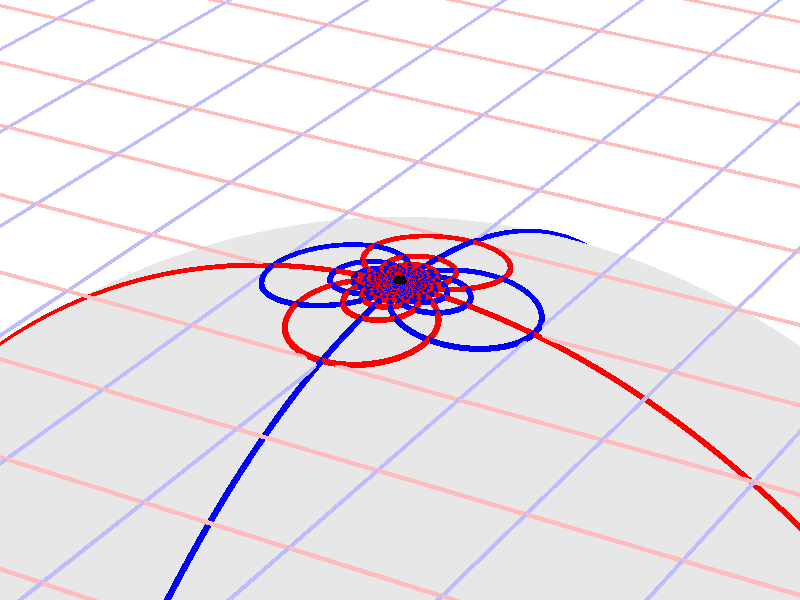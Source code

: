 #version 3.7;
global_settings{assumed_gamma 1.0}
camera{perspective location <16.275953626987476496879026, 9.396926207859083390872001, 6.840402866513374036117057> right <0.133333333333333331482962, -0.230940107675850353485814, -0.000000000000000000000000> up <-0.044429719908903583802662, -0.025651510749425152774217, 0.140953893117886280839102> direction <0.813797681349373802639491, 0.469846310392954158441370, 0.342020143325668712908083> sky <-0.296198132726023855010311, -0.171010071662834328698466, 0.939692620785908427905042> look_at <15.462155945638102139128023, 8.927079897466128954874875, 6.498382723187705600764730>}
light_source{<16.275953626987476496879026, 9.396926207859083390872001, 6.840402866513374036117057> rgb<1.0,1.0,1.0>}
background{rgb<1,1,1>}
union{object{sphere{<0.000000000000000000000000, 0.000000000000000000000000, -6.313342905891676792862199>,6.392049643688068272240344} pigment{rgbft<0.8,0.8,0.8,0.2,0.2>}}object{union{cylinder{<-50.000000000000000000000000, 50.000000000000000000000000, 0.000000000000000000000000>,<-50.000000000000000000000000, -50.000000000000000000000000, 0.000000000000000000000000>,0.010000000000000000208167}cylinder{<-49.000000000000000000000000, 50.000000000000000000000000, 0.000000000000000000000000>,<-49.000000000000000000000000, -50.000000000000000000000000, 0.000000000000000000000000>,0.010000000000000000208167}cylinder{<-48.000000000000000000000000, 50.000000000000000000000000, 0.000000000000000000000000>,<-48.000000000000000000000000, -50.000000000000000000000000, 0.000000000000000000000000>,0.010000000000000000208167}cylinder{<-47.000000000000000000000000, 50.000000000000000000000000, 0.000000000000000000000000>,<-47.000000000000000000000000, -50.000000000000000000000000, 0.000000000000000000000000>,0.010000000000000000208167}cylinder{<-46.000000000000000000000000, 50.000000000000000000000000, 0.000000000000000000000000>,<-46.000000000000000000000000, -50.000000000000000000000000, 0.000000000000000000000000>,0.010000000000000000208167}cylinder{<-45.000000000000000000000000, 50.000000000000000000000000, 0.000000000000000000000000>,<-45.000000000000000000000000, -50.000000000000000000000000, 0.000000000000000000000000>,0.010000000000000000208167}cylinder{<-44.000000000000000000000000, 50.000000000000000000000000, 0.000000000000000000000000>,<-44.000000000000000000000000, -50.000000000000000000000000, 0.000000000000000000000000>,0.010000000000000000208167}cylinder{<-43.000000000000000000000000, 50.000000000000000000000000, 0.000000000000000000000000>,<-43.000000000000000000000000, -50.000000000000000000000000, 0.000000000000000000000000>,0.010000000000000000208167}cylinder{<-42.000000000000000000000000, 50.000000000000000000000000, 0.000000000000000000000000>,<-42.000000000000000000000000, -50.000000000000000000000000, 0.000000000000000000000000>,0.010000000000000000208167}cylinder{<-41.000000000000000000000000, 50.000000000000000000000000, 0.000000000000000000000000>,<-41.000000000000000000000000, -50.000000000000000000000000, 0.000000000000000000000000>,0.010000000000000000208167}cylinder{<-40.000000000000000000000000, 50.000000000000000000000000, 0.000000000000000000000000>,<-40.000000000000000000000000, -50.000000000000000000000000, 0.000000000000000000000000>,0.010000000000000000208167}cylinder{<-39.000000000000000000000000, 50.000000000000000000000000, 0.000000000000000000000000>,<-39.000000000000000000000000, -50.000000000000000000000000, 0.000000000000000000000000>,0.010000000000000000208167}cylinder{<-38.000000000000000000000000, 50.000000000000000000000000, 0.000000000000000000000000>,<-38.000000000000000000000000, -50.000000000000000000000000, 0.000000000000000000000000>,0.010000000000000000208167}cylinder{<-37.000000000000000000000000, 50.000000000000000000000000, 0.000000000000000000000000>,<-37.000000000000000000000000, -50.000000000000000000000000, 0.000000000000000000000000>,0.010000000000000000208167}cylinder{<-36.000000000000000000000000, 50.000000000000000000000000, 0.000000000000000000000000>,<-36.000000000000000000000000, -50.000000000000000000000000, 0.000000000000000000000000>,0.010000000000000000208167}cylinder{<-35.000000000000000000000000, 50.000000000000000000000000, 0.000000000000000000000000>,<-35.000000000000000000000000, -50.000000000000000000000000, 0.000000000000000000000000>,0.010000000000000000208167}cylinder{<-34.000000000000000000000000, 50.000000000000000000000000, 0.000000000000000000000000>,<-34.000000000000000000000000, -50.000000000000000000000000, 0.000000000000000000000000>,0.010000000000000000208167}cylinder{<-33.000000000000000000000000, 50.000000000000000000000000, 0.000000000000000000000000>,<-33.000000000000000000000000, -50.000000000000000000000000, 0.000000000000000000000000>,0.010000000000000000208167}cylinder{<-32.000000000000000000000000, 50.000000000000000000000000, 0.000000000000000000000000>,<-32.000000000000000000000000, -50.000000000000000000000000, 0.000000000000000000000000>,0.010000000000000000208167}cylinder{<-31.000000000000000000000000, 50.000000000000000000000000, 0.000000000000000000000000>,<-31.000000000000000000000000, -50.000000000000000000000000, 0.000000000000000000000000>,0.010000000000000000208167}cylinder{<-30.000000000000000000000000, 50.000000000000000000000000, 0.000000000000000000000000>,<-30.000000000000000000000000, -50.000000000000000000000000, 0.000000000000000000000000>,0.010000000000000000208167}cylinder{<-29.000000000000000000000000, 50.000000000000000000000000, 0.000000000000000000000000>,<-29.000000000000000000000000, -50.000000000000000000000000, 0.000000000000000000000000>,0.010000000000000000208167}cylinder{<-28.000000000000000000000000, 50.000000000000000000000000, 0.000000000000000000000000>,<-28.000000000000000000000000, -50.000000000000000000000000, 0.000000000000000000000000>,0.010000000000000000208167}cylinder{<-27.000000000000000000000000, 50.000000000000000000000000, 0.000000000000000000000000>,<-27.000000000000000000000000, -50.000000000000000000000000, 0.000000000000000000000000>,0.010000000000000000208167}cylinder{<-26.000000000000000000000000, 50.000000000000000000000000, 0.000000000000000000000000>,<-26.000000000000000000000000, -50.000000000000000000000000, 0.000000000000000000000000>,0.010000000000000000208167}cylinder{<-25.000000000000000000000000, 50.000000000000000000000000, 0.000000000000000000000000>,<-25.000000000000000000000000, -50.000000000000000000000000, 0.000000000000000000000000>,0.010000000000000000208167}cylinder{<-24.000000000000000000000000, 50.000000000000000000000000, 0.000000000000000000000000>,<-24.000000000000000000000000, -50.000000000000000000000000, 0.000000000000000000000000>,0.010000000000000000208167}cylinder{<-23.000000000000000000000000, 50.000000000000000000000000, 0.000000000000000000000000>,<-23.000000000000000000000000, -50.000000000000000000000000, 0.000000000000000000000000>,0.010000000000000000208167}cylinder{<-22.000000000000000000000000, 50.000000000000000000000000, 0.000000000000000000000000>,<-22.000000000000000000000000, -50.000000000000000000000000, 0.000000000000000000000000>,0.010000000000000000208167}cylinder{<-21.000000000000000000000000, 50.000000000000000000000000, 0.000000000000000000000000>,<-21.000000000000000000000000, -50.000000000000000000000000, 0.000000000000000000000000>,0.010000000000000000208167}cylinder{<-20.000000000000000000000000, 50.000000000000000000000000, 0.000000000000000000000000>,<-20.000000000000000000000000, -50.000000000000000000000000, 0.000000000000000000000000>,0.010000000000000000208167}cylinder{<-19.000000000000000000000000, 50.000000000000000000000000, 0.000000000000000000000000>,<-19.000000000000000000000000, -50.000000000000000000000000, 0.000000000000000000000000>,0.010000000000000000208167}cylinder{<-18.000000000000000000000000, 50.000000000000000000000000, 0.000000000000000000000000>,<-18.000000000000000000000000, -50.000000000000000000000000, 0.000000000000000000000000>,0.010000000000000000208167}cylinder{<-17.000000000000000000000000, 50.000000000000000000000000, 0.000000000000000000000000>,<-17.000000000000000000000000, -50.000000000000000000000000, 0.000000000000000000000000>,0.010000000000000000208167}cylinder{<-16.000000000000000000000000, 50.000000000000000000000000, 0.000000000000000000000000>,<-16.000000000000000000000000, -50.000000000000000000000000, 0.000000000000000000000000>,0.010000000000000000208167}cylinder{<-15.000000000000000000000000, 50.000000000000000000000000, 0.000000000000000000000000>,<-15.000000000000000000000000, -50.000000000000000000000000, 0.000000000000000000000000>,0.010000000000000000208167}cylinder{<-14.000000000000000000000000, 50.000000000000000000000000, 0.000000000000000000000000>,<-14.000000000000000000000000, -50.000000000000000000000000, 0.000000000000000000000000>,0.010000000000000000208167}cylinder{<-13.000000000000000000000000, 50.000000000000000000000000, 0.000000000000000000000000>,<-13.000000000000000000000000, -50.000000000000000000000000, 0.000000000000000000000000>,0.010000000000000000208167}cylinder{<-12.000000000000000000000000, 50.000000000000000000000000, 0.000000000000000000000000>,<-12.000000000000000000000000, -50.000000000000000000000000, 0.000000000000000000000000>,0.010000000000000000208167}cylinder{<-11.000000000000000000000000, 50.000000000000000000000000, 0.000000000000000000000000>,<-11.000000000000000000000000, -50.000000000000000000000000, 0.000000000000000000000000>,0.010000000000000000208167}cylinder{<-10.000000000000000000000000, 50.000000000000000000000000, 0.000000000000000000000000>,<-10.000000000000000000000000, -50.000000000000000000000000, 0.000000000000000000000000>,0.010000000000000000208167}cylinder{<-9.000000000000000000000000, 50.000000000000000000000000, 0.000000000000000000000000>,<-9.000000000000000000000000, -50.000000000000000000000000, 0.000000000000000000000000>,0.010000000000000000208167}cylinder{<-8.000000000000000000000000, 50.000000000000000000000000, 0.000000000000000000000000>,<-8.000000000000000000000000, -50.000000000000000000000000, 0.000000000000000000000000>,0.010000000000000000208167}cylinder{<-7.000000000000000000000000, 50.000000000000000000000000, 0.000000000000000000000000>,<-7.000000000000000000000000, -50.000000000000000000000000, 0.000000000000000000000000>,0.010000000000000000208167}cylinder{<-6.000000000000000000000000, 50.000000000000000000000000, 0.000000000000000000000000>,<-6.000000000000000000000000, -50.000000000000000000000000, 0.000000000000000000000000>,0.010000000000000000208167}cylinder{<-5.000000000000000000000000, 50.000000000000000000000000, 0.000000000000000000000000>,<-5.000000000000000000000000, -50.000000000000000000000000, 0.000000000000000000000000>,0.010000000000000000208167}cylinder{<-4.000000000000000000000000, 50.000000000000000000000000, 0.000000000000000000000000>,<-4.000000000000000000000000, -50.000000000000000000000000, 0.000000000000000000000000>,0.010000000000000000208167}cylinder{<-3.000000000000000000000000, 50.000000000000000000000000, 0.000000000000000000000000>,<-3.000000000000000000000000, -50.000000000000000000000000, 0.000000000000000000000000>,0.010000000000000000208167}cylinder{<-2.000000000000000000000000, 50.000000000000000000000000, 0.000000000000000000000000>,<-2.000000000000000000000000, -50.000000000000000000000000, 0.000000000000000000000000>,0.010000000000000000208167}cylinder{<-1.000000000000000000000000, 50.000000000000000000000000, 0.000000000000000000000000>,<-1.000000000000000000000000, -50.000000000000000000000000, 0.000000000000000000000000>,0.010000000000000000208167}cylinder{<0.000000000000000000000000, 50.000000000000000000000000, 0.000000000000000000000000>,<0.000000000000000000000000, -50.000000000000000000000000, 0.000000000000000000000000>,0.010000000000000000208167}cylinder{<1.000000000000000000000000, 50.000000000000000000000000, 0.000000000000000000000000>,<1.000000000000000000000000, -50.000000000000000000000000, 0.000000000000000000000000>,0.010000000000000000208167}cylinder{<2.000000000000000000000000, 50.000000000000000000000000, 0.000000000000000000000000>,<2.000000000000000000000000, -50.000000000000000000000000, 0.000000000000000000000000>,0.010000000000000000208167}cylinder{<3.000000000000000000000000, 50.000000000000000000000000, 0.000000000000000000000000>,<3.000000000000000000000000, -50.000000000000000000000000, 0.000000000000000000000000>,0.010000000000000000208167}cylinder{<4.000000000000000000000000, 50.000000000000000000000000, 0.000000000000000000000000>,<4.000000000000000000000000, -50.000000000000000000000000, 0.000000000000000000000000>,0.010000000000000000208167}cylinder{<5.000000000000000000000000, 50.000000000000000000000000, 0.000000000000000000000000>,<5.000000000000000000000000, -50.000000000000000000000000, 0.000000000000000000000000>,0.010000000000000000208167}cylinder{<6.000000000000000000000000, 50.000000000000000000000000, 0.000000000000000000000000>,<6.000000000000000000000000, -50.000000000000000000000000, 0.000000000000000000000000>,0.010000000000000000208167}cylinder{<7.000000000000000000000000, 50.000000000000000000000000, 0.000000000000000000000000>,<7.000000000000000000000000, -50.000000000000000000000000, 0.000000000000000000000000>,0.010000000000000000208167}cylinder{<8.000000000000000000000000, 50.000000000000000000000000, 0.000000000000000000000000>,<8.000000000000000000000000, -50.000000000000000000000000, 0.000000000000000000000000>,0.010000000000000000208167}cylinder{<9.000000000000000000000000, 50.000000000000000000000000, 0.000000000000000000000000>,<9.000000000000000000000000, -50.000000000000000000000000, 0.000000000000000000000000>,0.010000000000000000208167}cylinder{<10.000000000000000000000000, 50.000000000000000000000000, 0.000000000000000000000000>,<10.000000000000000000000000, -50.000000000000000000000000, 0.000000000000000000000000>,0.010000000000000000208167}cylinder{<11.000000000000000000000000, 50.000000000000000000000000, 0.000000000000000000000000>,<11.000000000000000000000000, -50.000000000000000000000000, 0.000000000000000000000000>,0.010000000000000000208167}cylinder{<12.000000000000000000000000, 50.000000000000000000000000, 0.000000000000000000000000>,<12.000000000000000000000000, -50.000000000000000000000000, 0.000000000000000000000000>,0.010000000000000000208167}cylinder{<13.000000000000000000000000, 50.000000000000000000000000, 0.000000000000000000000000>,<13.000000000000000000000000, -50.000000000000000000000000, 0.000000000000000000000000>,0.010000000000000000208167}cylinder{<14.000000000000000000000000, 50.000000000000000000000000, 0.000000000000000000000000>,<14.000000000000000000000000, -50.000000000000000000000000, 0.000000000000000000000000>,0.010000000000000000208167}cylinder{<15.000000000000000000000000, 50.000000000000000000000000, 0.000000000000000000000000>,<15.000000000000000000000000, -50.000000000000000000000000, 0.000000000000000000000000>,0.010000000000000000208167}cylinder{<16.000000000000000000000000, 50.000000000000000000000000, 0.000000000000000000000000>,<16.000000000000000000000000, -50.000000000000000000000000, 0.000000000000000000000000>,0.010000000000000000208167}cylinder{<17.000000000000000000000000, 50.000000000000000000000000, 0.000000000000000000000000>,<17.000000000000000000000000, -50.000000000000000000000000, 0.000000000000000000000000>,0.010000000000000000208167}cylinder{<18.000000000000000000000000, 50.000000000000000000000000, 0.000000000000000000000000>,<18.000000000000000000000000, -50.000000000000000000000000, 0.000000000000000000000000>,0.010000000000000000208167}cylinder{<19.000000000000000000000000, 50.000000000000000000000000, 0.000000000000000000000000>,<19.000000000000000000000000, -50.000000000000000000000000, 0.000000000000000000000000>,0.010000000000000000208167}cylinder{<20.000000000000000000000000, 50.000000000000000000000000, 0.000000000000000000000000>,<20.000000000000000000000000, -50.000000000000000000000000, 0.000000000000000000000000>,0.010000000000000000208167}cylinder{<21.000000000000000000000000, 50.000000000000000000000000, 0.000000000000000000000000>,<21.000000000000000000000000, -50.000000000000000000000000, 0.000000000000000000000000>,0.010000000000000000208167}cylinder{<22.000000000000000000000000, 50.000000000000000000000000, 0.000000000000000000000000>,<22.000000000000000000000000, -50.000000000000000000000000, 0.000000000000000000000000>,0.010000000000000000208167}cylinder{<23.000000000000000000000000, 50.000000000000000000000000, 0.000000000000000000000000>,<23.000000000000000000000000, -50.000000000000000000000000, 0.000000000000000000000000>,0.010000000000000000208167}cylinder{<24.000000000000000000000000, 50.000000000000000000000000, 0.000000000000000000000000>,<24.000000000000000000000000, -50.000000000000000000000000, 0.000000000000000000000000>,0.010000000000000000208167}cylinder{<25.000000000000000000000000, 50.000000000000000000000000, 0.000000000000000000000000>,<25.000000000000000000000000, -50.000000000000000000000000, 0.000000000000000000000000>,0.010000000000000000208167}cylinder{<26.000000000000000000000000, 50.000000000000000000000000, 0.000000000000000000000000>,<26.000000000000000000000000, -50.000000000000000000000000, 0.000000000000000000000000>,0.010000000000000000208167}cylinder{<27.000000000000000000000000, 50.000000000000000000000000, 0.000000000000000000000000>,<27.000000000000000000000000, -50.000000000000000000000000, 0.000000000000000000000000>,0.010000000000000000208167}cylinder{<28.000000000000000000000000, 50.000000000000000000000000, 0.000000000000000000000000>,<28.000000000000000000000000, -50.000000000000000000000000, 0.000000000000000000000000>,0.010000000000000000208167}cylinder{<29.000000000000000000000000, 50.000000000000000000000000, 0.000000000000000000000000>,<29.000000000000000000000000, -50.000000000000000000000000, 0.000000000000000000000000>,0.010000000000000000208167}cylinder{<30.000000000000000000000000, 50.000000000000000000000000, 0.000000000000000000000000>,<30.000000000000000000000000, -50.000000000000000000000000, 0.000000000000000000000000>,0.010000000000000000208167}cylinder{<31.000000000000000000000000, 50.000000000000000000000000, 0.000000000000000000000000>,<31.000000000000000000000000, -50.000000000000000000000000, 0.000000000000000000000000>,0.010000000000000000208167}cylinder{<32.000000000000000000000000, 50.000000000000000000000000, 0.000000000000000000000000>,<32.000000000000000000000000, -50.000000000000000000000000, 0.000000000000000000000000>,0.010000000000000000208167}cylinder{<33.000000000000000000000000, 50.000000000000000000000000, 0.000000000000000000000000>,<33.000000000000000000000000, -50.000000000000000000000000, 0.000000000000000000000000>,0.010000000000000000208167}cylinder{<34.000000000000000000000000, 50.000000000000000000000000, 0.000000000000000000000000>,<34.000000000000000000000000, -50.000000000000000000000000, 0.000000000000000000000000>,0.010000000000000000208167}cylinder{<35.000000000000000000000000, 50.000000000000000000000000, 0.000000000000000000000000>,<35.000000000000000000000000, -50.000000000000000000000000, 0.000000000000000000000000>,0.010000000000000000208167}cylinder{<36.000000000000000000000000, 50.000000000000000000000000, 0.000000000000000000000000>,<36.000000000000000000000000, -50.000000000000000000000000, 0.000000000000000000000000>,0.010000000000000000208167}cylinder{<37.000000000000000000000000, 50.000000000000000000000000, 0.000000000000000000000000>,<37.000000000000000000000000, -50.000000000000000000000000, 0.000000000000000000000000>,0.010000000000000000208167}cylinder{<38.000000000000000000000000, 50.000000000000000000000000, 0.000000000000000000000000>,<38.000000000000000000000000, -50.000000000000000000000000, 0.000000000000000000000000>,0.010000000000000000208167}cylinder{<39.000000000000000000000000, 50.000000000000000000000000, 0.000000000000000000000000>,<39.000000000000000000000000, -50.000000000000000000000000, 0.000000000000000000000000>,0.010000000000000000208167}cylinder{<40.000000000000000000000000, 50.000000000000000000000000, 0.000000000000000000000000>,<40.000000000000000000000000, -50.000000000000000000000000, 0.000000000000000000000000>,0.010000000000000000208167}cylinder{<41.000000000000000000000000, 50.000000000000000000000000, 0.000000000000000000000000>,<41.000000000000000000000000, -50.000000000000000000000000, 0.000000000000000000000000>,0.010000000000000000208167}cylinder{<42.000000000000000000000000, 50.000000000000000000000000, 0.000000000000000000000000>,<42.000000000000000000000000, -50.000000000000000000000000, 0.000000000000000000000000>,0.010000000000000000208167}cylinder{<43.000000000000000000000000, 50.000000000000000000000000, 0.000000000000000000000000>,<43.000000000000000000000000, -50.000000000000000000000000, 0.000000000000000000000000>,0.010000000000000000208167}cylinder{<44.000000000000000000000000, 50.000000000000000000000000, 0.000000000000000000000000>,<44.000000000000000000000000, -50.000000000000000000000000, 0.000000000000000000000000>,0.010000000000000000208167}cylinder{<45.000000000000000000000000, 50.000000000000000000000000, 0.000000000000000000000000>,<45.000000000000000000000000, -50.000000000000000000000000, 0.000000000000000000000000>,0.010000000000000000208167}cylinder{<46.000000000000000000000000, 50.000000000000000000000000, 0.000000000000000000000000>,<46.000000000000000000000000, -50.000000000000000000000000, 0.000000000000000000000000>,0.010000000000000000208167}cylinder{<47.000000000000000000000000, 50.000000000000000000000000, 0.000000000000000000000000>,<47.000000000000000000000000, -50.000000000000000000000000, 0.000000000000000000000000>,0.010000000000000000208167}cylinder{<48.000000000000000000000000, 50.000000000000000000000000, 0.000000000000000000000000>,<48.000000000000000000000000, -50.000000000000000000000000, 0.000000000000000000000000>,0.010000000000000000208167}cylinder{<49.000000000000000000000000, 50.000000000000000000000000, 0.000000000000000000000000>,<49.000000000000000000000000, -50.000000000000000000000000, 0.000000000000000000000000>,0.010000000000000000208167}cylinder{<50.000000000000000000000000, 50.000000000000000000000000, 0.000000000000000000000000>,<50.000000000000000000000000, -50.000000000000000000000000, 0.000000000000000000000000>,0.010000000000000000208167}} pigment{rgb<1.0,0.5,0.5>}}object{union{cylinder{<50.000000000000000000000000, -50.000000000000000000000000, 0.000000000000000000000000>,<-50.000000000000000000000000, -50.000000000000000000000000, 0.000000000000000000000000>,0.010000000000000000208167}cylinder{<50.000000000000000000000000, -49.000000000000000000000000, 0.000000000000000000000000>,<-50.000000000000000000000000, -49.000000000000000000000000, 0.000000000000000000000000>,0.010000000000000000208167}cylinder{<50.000000000000000000000000, -48.000000000000000000000000, 0.000000000000000000000000>,<-50.000000000000000000000000, -48.000000000000000000000000, 0.000000000000000000000000>,0.010000000000000000208167}cylinder{<50.000000000000000000000000, -47.000000000000000000000000, 0.000000000000000000000000>,<-50.000000000000000000000000, -47.000000000000000000000000, 0.000000000000000000000000>,0.010000000000000000208167}cylinder{<50.000000000000000000000000, -46.000000000000000000000000, 0.000000000000000000000000>,<-50.000000000000000000000000, -46.000000000000000000000000, 0.000000000000000000000000>,0.010000000000000000208167}cylinder{<50.000000000000000000000000, -45.000000000000000000000000, 0.000000000000000000000000>,<-50.000000000000000000000000, -45.000000000000000000000000, 0.000000000000000000000000>,0.010000000000000000208167}cylinder{<50.000000000000000000000000, -44.000000000000000000000000, 0.000000000000000000000000>,<-50.000000000000000000000000, -44.000000000000000000000000, 0.000000000000000000000000>,0.010000000000000000208167}cylinder{<50.000000000000000000000000, -43.000000000000000000000000, 0.000000000000000000000000>,<-50.000000000000000000000000, -43.000000000000000000000000, 0.000000000000000000000000>,0.010000000000000000208167}cylinder{<50.000000000000000000000000, -42.000000000000000000000000, 0.000000000000000000000000>,<-50.000000000000000000000000, -42.000000000000000000000000, 0.000000000000000000000000>,0.010000000000000000208167}cylinder{<50.000000000000000000000000, -41.000000000000000000000000, 0.000000000000000000000000>,<-50.000000000000000000000000, -41.000000000000000000000000, 0.000000000000000000000000>,0.010000000000000000208167}cylinder{<50.000000000000000000000000, -40.000000000000000000000000, 0.000000000000000000000000>,<-50.000000000000000000000000, -40.000000000000000000000000, 0.000000000000000000000000>,0.010000000000000000208167}cylinder{<50.000000000000000000000000, -39.000000000000000000000000, 0.000000000000000000000000>,<-50.000000000000000000000000, -39.000000000000000000000000, 0.000000000000000000000000>,0.010000000000000000208167}cylinder{<50.000000000000000000000000, -38.000000000000000000000000, 0.000000000000000000000000>,<-50.000000000000000000000000, -38.000000000000000000000000, 0.000000000000000000000000>,0.010000000000000000208167}cylinder{<50.000000000000000000000000, -37.000000000000000000000000, 0.000000000000000000000000>,<-50.000000000000000000000000, -37.000000000000000000000000, 0.000000000000000000000000>,0.010000000000000000208167}cylinder{<50.000000000000000000000000, -36.000000000000000000000000, 0.000000000000000000000000>,<-50.000000000000000000000000, -36.000000000000000000000000, 0.000000000000000000000000>,0.010000000000000000208167}cylinder{<50.000000000000000000000000, -35.000000000000000000000000, 0.000000000000000000000000>,<-50.000000000000000000000000, -35.000000000000000000000000, 0.000000000000000000000000>,0.010000000000000000208167}cylinder{<50.000000000000000000000000, -34.000000000000000000000000, 0.000000000000000000000000>,<-50.000000000000000000000000, -34.000000000000000000000000, 0.000000000000000000000000>,0.010000000000000000208167}cylinder{<50.000000000000000000000000, -33.000000000000000000000000, 0.000000000000000000000000>,<-50.000000000000000000000000, -33.000000000000000000000000, 0.000000000000000000000000>,0.010000000000000000208167}cylinder{<50.000000000000000000000000, -32.000000000000000000000000, 0.000000000000000000000000>,<-50.000000000000000000000000, -32.000000000000000000000000, 0.000000000000000000000000>,0.010000000000000000208167}cylinder{<50.000000000000000000000000, -31.000000000000000000000000, 0.000000000000000000000000>,<-50.000000000000000000000000, -31.000000000000000000000000, 0.000000000000000000000000>,0.010000000000000000208167}cylinder{<50.000000000000000000000000, -30.000000000000000000000000, 0.000000000000000000000000>,<-50.000000000000000000000000, -30.000000000000000000000000, 0.000000000000000000000000>,0.010000000000000000208167}cylinder{<50.000000000000000000000000, -29.000000000000000000000000, 0.000000000000000000000000>,<-50.000000000000000000000000, -29.000000000000000000000000, 0.000000000000000000000000>,0.010000000000000000208167}cylinder{<50.000000000000000000000000, -28.000000000000000000000000, 0.000000000000000000000000>,<-50.000000000000000000000000, -28.000000000000000000000000, 0.000000000000000000000000>,0.010000000000000000208167}cylinder{<50.000000000000000000000000, -27.000000000000000000000000, 0.000000000000000000000000>,<-50.000000000000000000000000, -27.000000000000000000000000, 0.000000000000000000000000>,0.010000000000000000208167}cylinder{<50.000000000000000000000000, -26.000000000000000000000000, 0.000000000000000000000000>,<-50.000000000000000000000000, -26.000000000000000000000000, 0.000000000000000000000000>,0.010000000000000000208167}cylinder{<50.000000000000000000000000, -25.000000000000000000000000, 0.000000000000000000000000>,<-50.000000000000000000000000, -25.000000000000000000000000, 0.000000000000000000000000>,0.010000000000000000208167}cylinder{<50.000000000000000000000000, -24.000000000000000000000000, 0.000000000000000000000000>,<-50.000000000000000000000000, -24.000000000000000000000000, 0.000000000000000000000000>,0.010000000000000000208167}cylinder{<50.000000000000000000000000, -23.000000000000000000000000, 0.000000000000000000000000>,<-50.000000000000000000000000, -23.000000000000000000000000, 0.000000000000000000000000>,0.010000000000000000208167}cylinder{<50.000000000000000000000000, -22.000000000000000000000000, 0.000000000000000000000000>,<-50.000000000000000000000000, -22.000000000000000000000000, 0.000000000000000000000000>,0.010000000000000000208167}cylinder{<50.000000000000000000000000, -21.000000000000000000000000, 0.000000000000000000000000>,<-50.000000000000000000000000, -21.000000000000000000000000, 0.000000000000000000000000>,0.010000000000000000208167}cylinder{<50.000000000000000000000000, -20.000000000000000000000000, 0.000000000000000000000000>,<-50.000000000000000000000000, -20.000000000000000000000000, 0.000000000000000000000000>,0.010000000000000000208167}cylinder{<50.000000000000000000000000, -19.000000000000000000000000, 0.000000000000000000000000>,<-50.000000000000000000000000, -19.000000000000000000000000, 0.000000000000000000000000>,0.010000000000000000208167}cylinder{<50.000000000000000000000000, -18.000000000000000000000000, 0.000000000000000000000000>,<-50.000000000000000000000000, -18.000000000000000000000000, 0.000000000000000000000000>,0.010000000000000000208167}cylinder{<50.000000000000000000000000, -17.000000000000000000000000, 0.000000000000000000000000>,<-50.000000000000000000000000, -17.000000000000000000000000, 0.000000000000000000000000>,0.010000000000000000208167}cylinder{<50.000000000000000000000000, -16.000000000000000000000000, 0.000000000000000000000000>,<-50.000000000000000000000000, -16.000000000000000000000000, 0.000000000000000000000000>,0.010000000000000000208167}cylinder{<50.000000000000000000000000, -15.000000000000000000000000, 0.000000000000000000000000>,<-50.000000000000000000000000, -15.000000000000000000000000, 0.000000000000000000000000>,0.010000000000000000208167}cylinder{<50.000000000000000000000000, -14.000000000000000000000000, 0.000000000000000000000000>,<-50.000000000000000000000000, -14.000000000000000000000000, 0.000000000000000000000000>,0.010000000000000000208167}cylinder{<50.000000000000000000000000, -13.000000000000000000000000, 0.000000000000000000000000>,<-50.000000000000000000000000, -13.000000000000000000000000, 0.000000000000000000000000>,0.010000000000000000208167}cylinder{<50.000000000000000000000000, -12.000000000000000000000000, 0.000000000000000000000000>,<-50.000000000000000000000000, -12.000000000000000000000000, 0.000000000000000000000000>,0.010000000000000000208167}cylinder{<50.000000000000000000000000, -11.000000000000000000000000, 0.000000000000000000000000>,<-50.000000000000000000000000, -11.000000000000000000000000, 0.000000000000000000000000>,0.010000000000000000208167}cylinder{<50.000000000000000000000000, -10.000000000000000000000000, 0.000000000000000000000000>,<-50.000000000000000000000000, -10.000000000000000000000000, 0.000000000000000000000000>,0.010000000000000000208167}cylinder{<50.000000000000000000000000, -9.000000000000000000000000, 0.000000000000000000000000>,<-50.000000000000000000000000, -9.000000000000000000000000, 0.000000000000000000000000>,0.010000000000000000208167}cylinder{<50.000000000000000000000000, -8.000000000000000000000000, 0.000000000000000000000000>,<-50.000000000000000000000000, -8.000000000000000000000000, 0.000000000000000000000000>,0.010000000000000000208167}cylinder{<50.000000000000000000000000, -7.000000000000000000000000, 0.000000000000000000000000>,<-50.000000000000000000000000, -7.000000000000000000000000, 0.000000000000000000000000>,0.010000000000000000208167}cylinder{<50.000000000000000000000000, -6.000000000000000000000000, 0.000000000000000000000000>,<-50.000000000000000000000000, -6.000000000000000000000000, 0.000000000000000000000000>,0.010000000000000000208167}cylinder{<50.000000000000000000000000, -5.000000000000000000000000, 0.000000000000000000000000>,<-50.000000000000000000000000, -5.000000000000000000000000, 0.000000000000000000000000>,0.010000000000000000208167}cylinder{<50.000000000000000000000000, -4.000000000000000000000000, 0.000000000000000000000000>,<-50.000000000000000000000000, -4.000000000000000000000000, 0.000000000000000000000000>,0.010000000000000000208167}cylinder{<50.000000000000000000000000, -3.000000000000000000000000, 0.000000000000000000000000>,<-50.000000000000000000000000, -3.000000000000000000000000, 0.000000000000000000000000>,0.010000000000000000208167}cylinder{<50.000000000000000000000000, -2.000000000000000000000000, 0.000000000000000000000000>,<-50.000000000000000000000000, -2.000000000000000000000000, 0.000000000000000000000000>,0.010000000000000000208167}cylinder{<50.000000000000000000000000, -1.000000000000000000000000, 0.000000000000000000000000>,<-50.000000000000000000000000, -1.000000000000000000000000, 0.000000000000000000000000>,0.010000000000000000208167}cylinder{<50.000000000000000000000000, 0.000000000000000000000000, 0.000000000000000000000000>,<-50.000000000000000000000000, 0.000000000000000000000000, 0.000000000000000000000000>,0.010000000000000000208167}cylinder{<50.000000000000000000000000, 1.000000000000000000000000, 0.000000000000000000000000>,<-50.000000000000000000000000, 1.000000000000000000000000, 0.000000000000000000000000>,0.010000000000000000208167}cylinder{<50.000000000000000000000000, 2.000000000000000000000000, 0.000000000000000000000000>,<-50.000000000000000000000000, 2.000000000000000000000000, 0.000000000000000000000000>,0.010000000000000000208167}cylinder{<50.000000000000000000000000, 3.000000000000000000000000, 0.000000000000000000000000>,<-50.000000000000000000000000, 3.000000000000000000000000, 0.000000000000000000000000>,0.010000000000000000208167}cylinder{<50.000000000000000000000000, 4.000000000000000000000000, 0.000000000000000000000000>,<-50.000000000000000000000000, 4.000000000000000000000000, 0.000000000000000000000000>,0.010000000000000000208167}cylinder{<50.000000000000000000000000, 5.000000000000000000000000, 0.000000000000000000000000>,<-50.000000000000000000000000, 5.000000000000000000000000, 0.000000000000000000000000>,0.010000000000000000208167}cylinder{<50.000000000000000000000000, 6.000000000000000000000000, 0.000000000000000000000000>,<-50.000000000000000000000000, 6.000000000000000000000000, 0.000000000000000000000000>,0.010000000000000000208167}cylinder{<50.000000000000000000000000, 7.000000000000000000000000, 0.000000000000000000000000>,<-50.000000000000000000000000, 7.000000000000000000000000, 0.000000000000000000000000>,0.010000000000000000208167}cylinder{<50.000000000000000000000000, 8.000000000000000000000000, 0.000000000000000000000000>,<-50.000000000000000000000000, 8.000000000000000000000000, 0.000000000000000000000000>,0.010000000000000000208167}cylinder{<50.000000000000000000000000, 9.000000000000000000000000, 0.000000000000000000000000>,<-50.000000000000000000000000, 9.000000000000000000000000, 0.000000000000000000000000>,0.010000000000000000208167}cylinder{<50.000000000000000000000000, 10.000000000000000000000000, 0.000000000000000000000000>,<-50.000000000000000000000000, 10.000000000000000000000000, 0.000000000000000000000000>,0.010000000000000000208167}cylinder{<50.000000000000000000000000, 11.000000000000000000000000, 0.000000000000000000000000>,<-50.000000000000000000000000, 11.000000000000000000000000, 0.000000000000000000000000>,0.010000000000000000208167}cylinder{<50.000000000000000000000000, 12.000000000000000000000000, 0.000000000000000000000000>,<-50.000000000000000000000000, 12.000000000000000000000000, 0.000000000000000000000000>,0.010000000000000000208167}cylinder{<50.000000000000000000000000, 13.000000000000000000000000, 0.000000000000000000000000>,<-50.000000000000000000000000, 13.000000000000000000000000, 0.000000000000000000000000>,0.010000000000000000208167}cylinder{<50.000000000000000000000000, 14.000000000000000000000000, 0.000000000000000000000000>,<-50.000000000000000000000000, 14.000000000000000000000000, 0.000000000000000000000000>,0.010000000000000000208167}cylinder{<50.000000000000000000000000, 15.000000000000000000000000, 0.000000000000000000000000>,<-50.000000000000000000000000, 15.000000000000000000000000, 0.000000000000000000000000>,0.010000000000000000208167}cylinder{<50.000000000000000000000000, 16.000000000000000000000000, 0.000000000000000000000000>,<-50.000000000000000000000000, 16.000000000000000000000000, 0.000000000000000000000000>,0.010000000000000000208167}cylinder{<50.000000000000000000000000, 17.000000000000000000000000, 0.000000000000000000000000>,<-50.000000000000000000000000, 17.000000000000000000000000, 0.000000000000000000000000>,0.010000000000000000208167}cylinder{<50.000000000000000000000000, 18.000000000000000000000000, 0.000000000000000000000000>,<-50.000000000000000000000000, 18.000000000000000000000000, 0.000000000000000000000000>,0.010000000000000000208167}cylinder{<50.000000000000000000000000, 19.000000000000000000000000, 0.000000000000000000000000>,<-50.000000000000000000000000, 19.000000000000000000000000, 0.000000000000000000000000>,0.010000000000000000208167}cylinder{<50.000000000000000000000000, 20.000000000000000000000000, 0.000000000000000000000000>,<-50.000000000000000000000000, 20.000000000000000000000000, 0.000000000000000000000000>,0.010000000000000000208167}cylinder{<50.000000000000000000000000, 21.000000000000000000000000, 0.000000000000000000000000>,<-50.000000000000000000000000, 21.000000000000000000000000, 0.000000000000000000000000>,0.010000000000000000208167}cylinder{<50.000000000000000000000000, 22.000000000000000000000000, 0.000000000000000000000000>,<-50.000000000000000000000000, 22.000000000000000000000000, 0.000000000000000000000000>,0.010000000000000000208167}cylinder{<50.000000000000000000000000, 23.000000000000000000000000, 0.000000000000000000000000>,<-50.000000000000000000000000, 23.000000000000000000000000, 0.000000000000000000000000>,0.010000000000000000208167}cylinder{<50.000000000000000000000000, 24.000000000000000000000000, 0.000000000000000000000000>,<-50.000000000000000000000000, 24.000000000000000000000000, 0.000000000000000000000000>,0.010000000000000000208167}cylinder{<50.000000000000000000000000, 25.000000000000000000000000, 0.000000000000000000000000>,<-50.000000000000000000000000, 25.000000000000000000000000, 0.000000000000000000000000>,0.010000000000000000208167}cylinder{<50.000000000000000000000000, 26.000000000000000000000000, 0.000000000000000000000000>,<-50.000000000000000000000000, 26.000000000000000000000000, 0.000000000000000000000000>,0.010000000000000000208167}cylinder{<50.000000000000000000000000, 27.000000000000000000000000, 0.000000000000000000000000>,<-50.000000000000000000000000, 27.000000000000000000000000, 0.000000000000000000000000>,0.010000000000000000208167}cylinder{<50.000000000000000000000000, 28.000000000000000000000000, 0.000000000000000000000000>,<-50.000000000000000000000000, 28.000000000000000000000000, 0.000000000000000000000000>,0.010000000000000000208167}cylinder{<50.000000000000000000000000, 29.000000000000000000000000, 0.000000000000000000000000>,<-50.000000000000000000000000, 29.000000000000000000000000, 0.000000000000000000000000>,0.010000000000000000208167}cylinder{<50.000000000000000000000000, 30.000000000000000000000000, 0.000000000000000000000000>,<-50.000000000000000000000000, 30.000000000000000000000000, 0.000000000000000000000000>,0.010000000000000000208167}cylinder{<50.000000000000000000000000, 31.000000000000000000000000, 0.000000000000000000000000>,<-50.000000000000000000000000, 31.000000000000000000000000, 0.000000000000000000000000>,0.010000000000000000208167}cylinder{<50.000000000000000000000000, 32.000000000000000000000000, 0.000000000000000000000000>,<-50.000000000000000000000000, 32.000000000000000000000000, 0.000000000000000000000000>,0.010000000000000000208167}cylinder{<50.000000000000000000000000, 33.000000000000000000000000, 0.000000000000000000000000>,<-50.000000000000000000000000, 33.000000000000000000000000, 0.000000000000000000000000>,0.010000000000000000208167}cylinder{<50.000000000000000000000000, 34.000000000000000000000000, 0.000000000000000000000000>,<-50.000000000000000000000000, 34.000000000000000000000000, 0.000000000000000000000000>,0.010000000000000000208167}cylinder{<50.000000000000000000000000, 35.000000000000000000000000, 0.000000000000000000000000>,<-50.000000000000000000000000, 35.000000000000000000000000, 0.000000000000000000000000>,0.010000000000000000208167}cylinder{<50.000000000000000000000000, 36.000000000000000000000000, 0.000000000000000000000000>,<-50.000000000000000000000000, 36.000000000000000000000000, 0.000000000000000000000000>,0.010000000000000000208167}cylinder{<50.000000000000000000000000, 37.000000000000000000000000, 0.000000000000000000000000>,<-50.000000000000000000000000, 37.000000000000000000000000, 0.000000000000000000000000>,0.010000000000000000208167}cylinder{<50.000000000000000000000000, 38.000000000000000000000000, 0.000000000000000000000000>,<-50.000000000000000000000000, 38.000000000000000000000000, 0.000000000000000000000000>,0.010000000000000000208167}cylinder{<50.000000000000000000000000, 39.000000000000000000000000, 0.000000000000000000000000>,<-50.000000000000000000000000, 39.000000000000000000000000, 0.000000000000000000000000>,0.010000000000000000208167}cylinder{<50.000000000000000000000000, 40.000000000000000000000000, 0.000000000000000000000000>,<-50.000000000000000000000000, 40.000000000000000000000000, 0.000000000000000000000000>,0.010000000000000000208167}cylinder{<50.000000000000000000000000, 41.000000000000000000000000, 0.000000000000000000000000>,<-50.000000000000000000000000, 41.000000000000000000000000, 0.000000000000000000000000>,0.010000000000000000208167}cylinder{<50.000000000000000000000000, 42.000000000000000000000000, 0.000000000000000000000000>,<-50.000000000000000000000000, 42.000000000000000000000000, 0.000000000000000000000000>,0.010000000000000000208167}cylinder{<50.000000000000000000000000, 43.000000000000000000000000, 0.000000000000000000000000>,<-50.000000000000000000000000, 43.000000000000000000000000, 0.000000000000000000000000>,0.010000000000000000208167}cylinder{<50.000000000000000000000000, 44.000000000000000000000000, 0.000000000000000000000000>,<-50.000000000000000000000000, 44.000000000000000000000000, 0.000000000000000000000000>,0.010000000000000000208167}cylinder{<50.000000000000000000000000, 45.000000000000000000000000, 0.000000000000000000000000>,<-50.000000000000000000000000, 45.000000000000000000000000, 0.000000000000000000000000>,0.010000000000000000208167}cylinder{<50.000000000000000000000000, 46.000000000000000000000000, 0.000000000000000000000000>,<-50.000000000000000000000000, 46.000000000000000000000000, 0.000000000000000000000000>,0.010000000000000000208167}cylinder{<50.000000000000000000000000, 47.000000000000000000000000, 0.000000000000000000000000>,<-50.000000000000000000000000, 47.000000000000000000000000, 0.000000000000000000000000>,0.010000000000000000208167}cylinder{<50.000000000000000000000000, 48.000000000000000000000000, 0.000000000000000000000000>,<-50.000000000000000000000000, 48.000000000000000000000000, 0.000000000000000000000000>,0.010000000000000000208167}cylinder{<50.000000000000000000000000, 49.000000000000000000000000, 0.000000000000000000000000>,<-50.000000000000000000000000, 49.000000000000000000000000, 0.000000000000000000000000>,0.010000000000000000208167}cylinder{<50.000000000000000000000000, 50.000000000000000000000000, 0.000000000000000000000000>,<-50.000000000000000000000000, 50.000000000000000000000000, 0.000000000000000000000000>,0.010000000000000000208167}} pigment{rgb<0.5,0.5,1.0>}}sphere{<0.000000000000000000000000, 0.000000000000000000000000, 0.078706737796392367556564>,0.050000000000000002775558}object{union{object{torus{0.010061935039516753734312,0.020000000000000000416334} matrix <0.999998761052193096965368, -0.000000000000000000000000, 0.001574132802198523976150, 0.001574132802198523976150, 0.000000000000000000000000, -0.999998761052193096965368, 0.000000000000000000000000, 1.000000000000000000000000, 0.000000000000000000000000, -0.010061922573306084083278, 0.000000000000000000000000, 0.078690898974327433412768>}object{torus{0.010267280128060942215318,0.020000000000000000416334} matrix <0.999998709966946619509542, -0.000000000000000000000000, 0.001606257900350769023817, 0.001606257900350769023817, 0.000000000000000000000000, -0.999998709966946619509542, 0.000000000000000000000000, 1.000000000000000000000000, 0.000000000000000000000000, -0.010267266882933232322039, 0.000000000000000000000000, 0.078690245896939389758096>}object{torus{0.010481181228150115991582,0.020000000000000000416334} matrix <0.999998655655845891665479, -0.000000000000000000000000, 0.001639721470580889376920, 0.001639721470580889376920, 0.000000000000000000000000, -0.999998655655845891665479, 0.000000000000000000000000, 1.000000000000000000000000, 0.000000000000000000000000, -0.010481167137835620956077, 0.000000000000000000000000, 0.078689551577873578791511>}object{torus{0.010704184465216317126424,0.020000000000000000416334} matrix <0.999998597841211478431944, -0.000000000000000000000000, 0.001674609092079938155520, 0.001674609092079938155520, 0.000000000000000000000000, -0.999998597841211478431944, 0.000000000000000000000000, 1.000000000000000000000000, 0.000000000000000000000000, -0.010704169456237129162690, 0.000000000000000000000000, 0.078688812471718480590077>}object{torus{0.010936883453504896504538,0.020000000000000000416334} matrix <0.999998536215141120564454, -0.000000000000000000000000, 0.001711013610547424844063, 0.001711013610547424844063, 0.000000000000000000000000, -0.999998536215141120564454, 0.000000000000000000000000, 1.000000000000000000000000, 0.000000000000000000000000, -0.010936867444254380968283, 0.000000000000000000000000, 0.078688024641598144914845>}object{torus{0.011179924572607982669048,0.020000000000000000416334} matrix <0.999998470435351172191929, -0.000000000000000000000000, 0.001749036008284210160293, 0.001749036008284210160293, 0.000000000000000000000000, -0.999998470435351172191929, 0.000000000000000000000000, 1.000000000000000000000000, 0.000000000000000000000000, -0.011179907472193748724232, 0.000000000000000000000000, 0.078687183707218055772614>}object{torus{0.011434012963454909944661,0.020000000000000000416334} matrix <0.999998400120121755385583, -0.000000000000000000000000, 0.001788786515256875903068, 0.001788786515256875903068, 0.000000000000000000000000, -0.999998400120121755385583, 0.000000000000000000000000, 1.000000000000000000000000, 0.000000000000000000000000, -0.011433994670393035630873, 0.000000000000000000000000, 0.078686284785494831073294>}object{torus{0.011699919360921474595361,0.020000000000000000416334} matrix <0.999998324841846142341240, -0.000000000000000000000000, 0.001830386161884738939476, 0.001830386161884738939476, 0.000000000000000000000000, -0.999998324841846142341240, 0.000000000000000000000000, 1.000000000000000000000000, 0.000000000000000000000000, -0.011699899761703292169757, 0.000000000000000000000000, 0.078685322425354503605988>}object{torus{0.011978487902620084046279,0.020000000000000000416334} matrix <0.999998244122958235280407, -0.000000000000000000000000, 0.001873966648765829166173, 0.001873966648765829166173, 0.000000000000000000000000, -0.999998244122958235280407, 0.000000000000000000000000, 1.000000000000000000000000, 0.000000000000000000000000, -0.011978466869872222977378, 0.000000000000000000000000, 0.078684290509371396238336>}object{torus{0.012270645080320578476640,0.020000000000000000416334} matrix <0.999998157426174927309148, -0.000000000000000000000000, 0.001919672955335743327540, 0.001919672955335743327540, 0.000000000000000000000000, -0.999998157426174927309148, 0.000000000000000000000000, 1.000000000000000000000000, 0.000000000000000000000000, -0.012270622470751165605796, 0.000000000000000000000000, 0.078683182169934307026438>}object{torus{0.012577410034107104966350,0.020000000000000000416334} matrix <0.999998064146142895403102, -0.000000000000000000000000, 0.001967664597146992488952, 0.001967664597146992488952, 0.000000000000000000000000, -0.999998064146142895403102, 0.000000000000000000000000, 1.000000000000000000000000, 0.000000000000000000000000, -0.012577385686075357937308, 0.000000000000000000000000, 0.078681989670972063422028>}object{torus{0.012899906430241617552590,0.020000000000000000416334} matrix <0.999997963599145722746186, -0.000000000000000000000000, 0.002018117330985241646146, 0.002018117330985241646146, 0.000000000000000000000000, -0.999997963599145722746186, 0.000000000000000000000000, 1.000000000000000000000000, 0.000000000000000000000000, -0.012899880160853123209352, 0.000000000000000000000000, 0.078680704270605195116417>}object{torus{0.013239376214433737008469,0.020000000000000000416334} matrix <0.999997855010160363598004, -0.000000000000000000000000, 0.002071225501641195485686, 0.002071225501641195485686, 0.000000000000000000000000, -0.999997855010160363598004, 0.000000000000000000000000, 1.000000000000000000000000, 0.000000000000000000000000, -0.013239347816108340896712, 0.000000000000000000000000, 0.078679316062810270016037>}object{torus{0.013597195595372384493982,0.020000000000000000416334} matrix <0.999997737498412697654260, -0.000000000000000000000000, 0.002127204281647095563540, 0.002127204281647095563540, 0.000000000000000000000000, -0.999997737498412697654260, 0.000000000000000000000000, 1.000000000000000000000000, 0.000000000000000000000000, -0.013597164831685545210993, 0.000000000000000000000000, 0.078677813782744424053739>}object{torus{0.013974893692053312610479,0.020000000000000000416334} matrix <0.999997610058473096472653, -0.000000000000000000000000, 0.002186293059563893925040, 0.002186293059563893925040, 0.000000000000000000000000, -0.999997610058473096472653, 0.000000000000000000000000, 1.000000000000000000000000, 0.000000000000000000000000, -0.013974860292878659231985, 0.000000000000000000000000, 0.078676184583663488769645>}object{torus{0.014374174377877718677965,0.020000000000000000416334} matrix <0.999997471539987414779205, -0.000000000000000000000000, 0.002248758242245344016880, 0.002248758242245344016880, 0.000000000000000000000000, -0.999997471539987414779205, 0.000000000000000000000000, 1.000000000000000000000000, 0.000000000000000000000000, -0.014374138033349083756751, 0.000000000000000000000000, 0.078674413753028735185602>}object{torus{0.014796941979364151495413,0.020000000000000000416334} matrix <0.999997320620390484080531, -0.000000000000000000000000, 0.002314897846612216317924, 0.002314897846612216317924, 0.000000000000000000000000, -0.999997320620390484080531, 0.000000000000000000000000, 1.000000000000000000000000, 0.000000000000000000000000, -0.014796902332741657809523, 0.000000000000000000000000, 0.078672484387163704733226>}object{torus{0.015245331647418996004473,0.020000000000000000416334} matrix <0.999997155774058010813121, -0.000000000000000000000000, 0.002385045868422527599179, 0.002385045868422527599179, 0.000000000000000000000000, -0.999997155774058010813121, 0.000000000000000000000000, 1.000000000000000000000000, 0.000000000000000000000000, -0.015245288286240386496639, 0.000000000000000000000000, 0.078670376980867345872994>}object{torus{0.015721745422965487798406,0.020000000000000000416334} matrix <0.999996975233130136473392, -0.000000000000000000000000, 0.002459578132621858398421, 0.002459578132621858398421, 0.000000000000000000000000, -0.999996975233130136473392, 0.000000000000000000000000, 1.000000000000000000000000, 0.000000000000000000000000, -0.015721697868359925387427, 0.000000000000000000000000, 0.078668068935646914829896>}object{torus{0.016228895283049164094402,0.020000000000000000416334} matrix <0.999996776940360043717249, -0.000000000000000000000000, 0.002538918843068860200368, 0.002538918843068860200368, 0.000000000000000000000000, -0.999996776940360043717249, 0.000000000000000000000000, 1.000000000000000000000000, 0.000000000000000000000000, -0.016228842976345764920199, 0.000000000000000000000000, 0.078665533948374444239704>}object{torus{0.016769854795752926063246,0.020000000000000000416334} matrix <0.999996558489700815286483, -0.000000000000000000000000, 0.002623548885507006982187, 0.002623548885507006982187, 0.000000000000000000000000, -0.999996558489700815286483, 0.000000000000000000000000, 1.000000000000000000000000, 0.000000000000000000000000, -0.016769797082115366071431, 0.000000000000000000000000, 0.078662741262128174635215>}object{torus{0.017348121462293347033734,0.020000000000000000416334} matrix <0.999996317053321814860567, -0.000000000000000000000000, 0.002714015437022929307098, 0.002714015437022929307098, 0.000000000000000000000000, -0.999996317053321814860567, 0.000000000000000000000000, 1.000000000000000000000000, 0.000000000000000000000000, -0.017348057570082689449187, 0.000000000000000000000000, 0.078659654726640368394008>}object{torus{0.017967692417693199857798,0.020000000000000000416334} matrix <0.999996049289619604039103, -0.000000000000000000000000, 0.002810943818896805175556, 0.002810943818896805175556, 0.000000000000000000000000, -0.999996049289619604039103, 0.000000000000000000000000, 1.000000000000000000000000, 0.000000000000000000000000, -0.017967621432533550235311, 0.000000000000000000000000, 0.078656231622553515747676>}object{torus{0.018633156953357710161612,0.020000000000000000416334} matrix <0.999995751226938733857708, -0.000000000000000000000000, 0.002915051984168658995300, 0.002915051984168658995300, 0.000000000000000000000000, -0.999995751226938733857708, 0.000000000000000000000000, 1.000000000000000000000000, 0.000000000000000000000000, -0.018633077785306942364407, 0.000000000000000000000000, 0.078652421175497075345184>}object{torus{0.019349810390504543905488,0.020000000000000000416334} matrix <0.999995418115374401502038, -0.000000000000000000000000, 0.003027168356387411989050, 0.003027168356387411989050, 0.000000000000000000000000, -0.999995418115374401502038, 0.000000000000000000000000, 1.000000000000000000000000, 0.000000000000000000000000, -0.019349721731908766514385, 0.000000000000000000000000, 0.078648162662812881595897>}object{torus{0.020123795282224517938507,0.020000000000000000416334} matrix <0.999995044236354324596050, -0.000000000000000000000000, 0.003148253917992655144531, 0.003148253917992655144531, 0.000000000000000000000000, -0.999995044236354324596050, 0.000000000000000000000000, 1.000000000000000000000000, 0.000000000000000000000000, -0.020123695553451850792648, 0.000000000000000000000000, 0.078643382979382683850567>}object{torus{0.020962277914976401582692,0.020000000000000000416334} matrix <0.999994622655736908889423, -0.000000000000000000000000, 0.003279429769099824129586, 0.003279429769099824129586, 0.000000000000000000000000, -0.999994622655736908889423, 0.000000000000000000000000, 1.000000000000000000000000, 0.000000000000000000000000, -0.020962165193595016371431, 0.000000000000000000000000, 0.078637993477988457624583>}object{torus{0.021873670852244508910900,0.020000000000000000416334} matrix <0.999994144899652881441909, -0.000000000000000000000000, 0.003422012041476435017379, 0.003422012041476435017379, 0.000000000000000000000000, -0.999994144899652881441909, 0.000000000000000000000000, 1.000000000000000000000000, 0.000000000000000000000000, -0.021873542779709629485518, 0.000000000000000000000000, 0.078631885831333736547322>}object{torus{0.022867916169477853910452,0.020000000000000000416334} matrix <0.999993600525702297510122, -0.000000000000000000000000, 0.003577556099102055953837, 0.003577556099102055953837, 0.000000000000000000000000, -0.999993600525702297510122, 0.000000000000000000000000, 1.000000000000000000000000, 0.000000000000000000000000, -0.022867769826840664976197, 0.000000000000000000000000, 0.078624926543560333391802>}object{torus{0.023956849609840968201580,0.020000000000000000416334} matrix <0.999992976547282585997323, -0.000000000000000000000000, 0.003747913567050655848922, 0.003747913567050655848922, 0.000000000000000000000000, -0.999992976547282585997323, 0.000000000000000000000000, 1.000000000000000000000000, 0.000000000000000000000000, -0.023956681350037586225588, 0.000000000000000000000000, 0.078616949594498525266673>}object{torus{0.025154673981454531150881,0.020000000000000000416334} matrix <0.999992256651749067408730, -0.000000000000000000000000, 0.003935306410251411361745, 0.003935306410251411361745, 0.000000000000000000000000, -0.999992256651749067408730, 0.000000000000000000000000, 1.000000000000000000000000, 0.000000000000000000000000, -0.025154479200051343967814, 0.000000000000000000000000, 0.078607746446279921914702>}object{torus{0.026478582040732549784945,0.020000000000000000416334} matrix <0.999991420123490737381644, -0.000000000000000000000000, 0.004142424339024325559422, 0.004142424339024325559422, 0.000000000000000000000000, -0.999991420123490737381644, 0.000000000000000000000000, 1.000000000000000000000000, 0.000000000000000000000000, -0.026478354857767540109226, 0.000000000000000000000000, 0.078597052273515793929803>}object{torus{0.027949586991436094901564,0.020000000000000000416334} matrix <0.999990440336823160905055, -0.000000000000000000000000, 0.004372554741402279697426, 0.004372554741402279697426, 0.000000000000000000000000, -0.999990440336823160905055, 0.000000000000000000000000, 1.000000000000000000000000, 0.000000000000000000000000, -0.027949319802794306971672, 0.000000000000000000000000, 0.078584526697144496676373>}object{torus{0.029593646082168908323373,0.020000000000000000416334} matrix <0.999989282610747487467506, -0.000000000000000000000000, 0.004629758486449051489708, 0.004629758486449051489708, 0.000000000000000000000000, -0.999989282610747487467506, 0.000000000000000000000000, 1.000000000000000000000000, 0.000000000000000000000000, -0.029593328915544642176982, 0.000000000000000000000000, 0.078569726362314601386672>}object{torus{0.031443205522566346210578,0.020000000000000000416334} matrix <0.999987901097366682634515, -0.000000000000000000000000, 0.004919111594920757071780, 0.004919111594920757071780, 0.000000000000000000000000, -0.999987901097366682634515, 0.000000000000000000000000, 1.000000000000000000000000, 0.000000000000000000000000, -0.031442825094290624554638, 0.000000000000000000000000, 0.078552065159475409350520>}object{torus{0.033539363315683461130856,0.020000000000000000416334} matrix <0.999986234171859722508202, -0.000000000000000000000000, 0.005247043623104252069167, 0.005247043623104252069167, 0.000000000000000000000000, -0.999986234171859722508202, 0.000000000000000000000000, 1.000000000000000000000000, 0.000000000000000000000000, -0.033538901618575006624567, 0.000000000000000000000000, 0.078530755294044546355181>}object{torus{0.035934958932895402772267,0.020000000000000000416334} matrix <0.999984197439444111310536, -0.000000000000000000000000, 0.005621821003101590101536, 0.005621821003101590101536, 0.000000000000000000000000, -0.999984197439444111310536, 0.000000000000000000000000, 1.000000000000000000000000, 0.000000000000000000000000, -0.035934391068531773560935, 0.000000000000000000000000, 0.078504717889595274082915>}object{torus{0.038699088841605895627840,0.020000000000000000416334} matrix <0.999981672839421298348839, -0.000000000000000000000000, 0.006054253485994279433691, 0.006054253485994279433691, 0.000000000000000000000000, -0.999981672839421298348839, 0.000000000000000000000000, 1.000000000000000000000000, 0.000000000000000000000000, -0.038698379597192147927309, 0.000000000000000000000000, 0.078472443702824398736873>}object{torus{0.041923879519829544693099,0.020000000000000000416334} matrix <0.999978491143351799763650, -0.000000000000000000000000, 0.006558753743330267629852, 0.006558753743330267629852, 0.000000000000000000000000, -0.999978491143351799763650, 0.000000000000000000000000, 1.000000000000000000000000, 0.000000000000000000000000, -0.041922977785115410342964, 0.000000000000000000000000, 0.078431769394764636049722>}object{torus{0.045734954311203619703452,0.020000000000000000416334} matrix <0.999974402839987841495883, -0.000000000000000000000000, 0.007154974829449507051082, 0.007154974829449507051082, 0.000000000000000000000000, -0.999974402839987841495883, 0.000000000000000000000000, 1.000000000000000000000000, 0.000000000000000000000000, -0.045733783626262847210597, 0.000000000000000000000000, 0.078379505349441186412562>}object{torus{0.050308179319746806901215,0.020000000000000000416334} matrix <0.999969027686116840314412, -0.000000000000000000000000, 0.007870430006185031093779, 0.007870430006185031093779, 0.000000000000000000000000, -0.999969027686116840314412, 0.000000000000000000000000, 1.000000000000000000000000, 0.000000000000000000000000, -0.050306621159022346656542, 0.000000000000000000000000, 0.078310790792270101867700>}object{torus{0.055897570927664320949990,0.020000000000000000416334} matrix <0.999961762992138014638499, -0.000000000000000000000000, 0.008744858698415711867336, 0.008744858698415711867336, 0.000000000000000000000000, -0.999961762992138014638499, 0.000000000000000000000000, 1.000000000000000000000000, 0.000000000000000000000000, -0.055895433571805562544821, 0.000000000000000000000000, 0.078217921437039372722921>}object{torus{0.062884128613519718609126,0.020000000000000000416334} matrix <0.999951607024183841687659, -0.000000000000000000000000, 0.009837866117820056460763, 0.009837866117820056460763, 0.000000000000000000000000, -0.999951607024183841687659, 0.000000000000000000000000, 1.000000000000000000000000, 0.000000000000000000000000, -0.062881085463404734481330, 0.000000000000000000000000, 0.078088092158147728860662>}object{torus{0.071866510948793760338305,0.020000000000000000416334} matrix <0.999936794252396676796479, -0.000000000000000000000000, 0.011243109011309466646611, 0.011243109011309466646611, 0.000000000000000000000000, -0.999936794252396676796479, 0.000000000000000000000000, 1.000000000000000000000000, 0.000000000000000000000000, -0.071861968572240961239395, 0.000000000000000000000000, 0.077898734779551850881951>}object{torus{0.083842349213163316901110,0.020000000000000000416334} matrix <0.999913972899841518859887, -0.000000000000000000000000, 0.013116661147377188523233, 0.013116661147377188523233, 0.000000000000000000000000, -0.999913972899841518859887, 0.000000000000000000000000, 1.000000000000000000000000, 0.000000000000000000000000, -0.083835136498990769915451, 0.000000000000000000000000, 0.077607006111970466832872>}object{torus{0.100607011122716874518268,0.020000000000000000416334} matrix <0.999876128008717612871692, -0.000000000000000000000000, 0.015739397647136197516682, 0.015739397647136197516682, 0.000000000000000000000000, -0.999876128008717612871692, 0.000000000000000000000000, 1.000000000000000000000000, 0.000000000000000000000000, -0.100594548731913577266361, 0.000000000000000000000000, 0.077123244042227229178010>}object{torus{0.125750002743207023314653,0.020000000000000000416334} matrix <0.999806470239698485968916, -0.000000000000000000000000, 0.019672876425042777615015, 0.019672876425042777615015, 0.000000000000000000000000, -0.999806470239698485968916, 0.000000000000000000000000, 1.000000000000000000000000, 0.000000000000000000000000, -0.125725666375317429723779, 0.000000000000000000000000, 0.076232873531969544411702>}object{torus{0.167641440747311715186996,0.020000000000000000416334} matrix <0.999656024750195215666793, -0.000000000000000000000000, 0.026226554875495175500610, 0.026226554875495175500610, 0.000000000000000000000000, -0.999656024750195215666793, 0.000000000000000000000000, 1.000000000000000000000000, 0.000000000000000000000000, -0.167583776240851634042883, 0.000000000000000000000000, 0.074310080351214113925096>}object{torus{0.251354128425924194800700,0.020000000000000000416334} matrix <0.999226554431526192701085, -0.000000000000000000000000, 0.039322931209415941389285, 0.039322931209415941389285, 0.000000000000000000000000, -0.999226554431526192701085, 0.000000000000000000000000, 1.000000000000000000000000, 0.000000000000000000000000, -0.251159719689175109369472, 0.000000000000000000000000, 0.068822756695096437562498>}object{torus{0.501546296610429820361787,0.020000000000000000416334} matrix <0.996916941425187941305808, -0.000000000000000000000000, 0.078464080313531595067822, 0.078464080313531595067822, 0.000000000000000000000000, -0.996916941425187941305808, 0.000000000000000000000000, 1.000000000000000000000000, 0.000000000000000000000000, -0.499999999999999777955395, 0.000000000000000000000000, 0.039353368898195989489253>}object{torus{6.392049643688067384061924,0.020000000000000000416334} matrix <0.000000000000000000000000, 0.000000000000000000000000, 1.000000000000000000000000, 1.000000000000000000000000, 0.000000000000000000000000, 0.000000000000000000000000, 0.000000000000000000000000, 1.000000000000000000000000, 0.000000000000000000000000, 0.000000000000000000000000, 0.000000000000000000000000, -6.313342905891675016505360>}object{torus{0.501546296610429820361787,0.020000000000000000416334} matrix <-0.996916941425187941305808, 0.000000000000000000000000, 0.078464080313531595067822, 0.078464080313531595067822, 0.000000000000000000000000, 0.996916941425187941305808, 0.000000000000000000000000, 1.000000000000000000000000, 0.000000000000000000000000, 0.499999999999999777955395, 0.000000000000000000000000, 0.039353368898195989489253>}object{torus{0.251354128425924194800700,0.020000000000000000416334} matrix <-0.999226554431526192701085, 0.000000000000000000000000, 0.039322931209415941389285, 0.039322931209415941389285, 0.000000000000000000000000, 0.999226554431526192701085, 0.000000000000000000000000, 1.000000000000000000000000, 0.000000000000000000000000, 0.251159719689175109369472, 0.000000000000000000000000, 0.068822756695096437562498>}object{torus{0.167641440747311715186996,0.020000000000000000416334} matrix <-0.999656024750195215666793, 0.000000000000000000000000, 0.026226554875495175500610, 0.026226554875495175500610, 0.000000000000000000000000, 0.999656024750195215666793, 0.000000000000000000000000, 1.000000000000000000000000, 0.000000000000000000000000, 0.167583776240851634042883, 0.000000000000000000000000, 0.074310080351214113925096>}object{torus{0.125750002743207023314653,0.020000000000000000416334} matrix <-0.999806470239698485968916, 0.000000000000000000000000, 0.019672876425042777615015, 0.019672876425042777615015, 0.000000000000000000000000, 0.999806470239698485968916, 0.000000000000000000000000, 1.000000000000000000000000, 0.000000000000000000000000, 0.125725666375317429723779, 0.000000000000000000000000, 0.076232873531969544411702>}object{torus{0.100607011122716874518268,0.020000000000000000416334} matrix <-0.999876128008717612871692, 0.000000000000000000000000, 0.015739397647136197516682, 0.015739397647136197516682, 0.000000000000000000000000, 0.999876128008717612871692, 0.000000000000000000000000, 1.000000000000000000000000, 0.000000000000000000000000, 0.100594548731913577266361, 0.000000000000000000000000, 0.077123244042227229178010>}object{torus{0.083842349213163316901110,0.020000000000000000416334} matrix <-0.999913972899841518859887, 0.000000000000000000000000, 0.013116661147377188523233, 0.013116661147377188523233, 0.000000000000000000000000, 0.999913972899841518859887, 0.000000000000000000000000, 1.000000000000000000000000, 0.000000000000000000000000, 0.083835136498990769915451, 0.000000000000000000000000, 0.077607006111970466832872>}object{torus{0.071866510948793760338305,0.020000000000000000416334} matrix <-0.999936794252396676796479, 0.000000000000000000000000, 0.011243109011309466646611, 0.011243109011309466646611, 0.000000000000000000000000, 0.999936794252396676796479, 0.000000000000000000000000, 1.000000000000000000000000, 0.000000000000000000000000, 0.071861968572240961239395, 0.000000000000000000000000, 0.077898734779551850881951>}object{torus{0.062884128613519718609126,0.020000000000000000416334} matrix <-0.999951607024183841687659, 0.000000000000000000000000, 0.009837866117820056460763, 0.009837866117820056460763, 0.000000000000000000000000, 0.999951607024183841687659, 0.000000000000000000000000, 1.000000000000000000000000, 0.000000000000000000000000, 0.062881085463404734481330, 0.000000000000000000000000, 0.078088092158147728860662>}object{torus{0.055897570927664320949990,0.020000000000000000416334} matrix <-0.999961762992138014638499, 0.000000000000000000000000, 0.008744858698415711867336, 0.008744858698415711867336, 0.000000000000000000000000, 0.999961762992138014638499, 0.000000000000000000000000, 1.000000000000000000000000, 0.000000000000000000000000, 0.055895433571805562544821, 0.000000000000000000000000, 0.078217921437039372722921>}object{torus{0.050308179319746806901215,0.020000000000000000416334} matrix <-0.999969027686116840314412, 0.000000000000000000000000, 0.007870430006185031093779, 0.007870430006185031093779, 0.000000000000000000000000, 0.999969027686116840314412, 0.000000000000000000000000, 1.000000000000000000000000, 0.000000000000000000000000, 0.050306621159022346656542, 0.000000000000000000000000, 0.078310790792270101867700>}object{torus{0.045734954311203619703452,0.020000000000000000416334} matrix <-0.999974402839987841495883, 0.000000000000000000000000, 0.007154974829449507051082, 0.007154974829449507051082, 0.000000000000000000000000, 0.999974402839987841495883, 0.000000000000000000000000, 1.000000000000000000000000, 0.000000000000000000000000, 0.045733783626262847210597, 0.000000000000000000000000, 0.078379505349441186412562>}object{torus{0.041923879519829544693099,0.020000000000000000416334} matrix <-0.999978491143351799763650, 0.000000000000000000000000, 0.006558753743330267629852, 0.006558753743330267629852, 0.000000000000000000000000, 0.999978491143351799763650, 0.000000000000000000000000, 1.000000000000000000000000, 0.000000000000000000000000, 0.041922977785115410342964, 0.000000000000000000000000, 0.078431769394764636049722>}object{torus{0.038699088841605895627840,0.020000000000000000416334} matrix <-0.999981672839421298348839, 0.000000000000000000000000, 0.006054253485994279433691, 0.006054253485994279433691, 0.000000000000000000000000, 0.999981672839421298348839, 0.000000000000000000000000, 1.000000000000000000000000, 0.000000000000000000000000, 0.038698379597192147927309, 0.000000000000000000000000, 0.078472443702824398736873>}object{torus{0.035934958932895402772267,0.020000000000000000416334} matrix <-0.999984197439444111310536, 0.000000000000000000000000, 0.005621821003101590101536, 0.005621821003101590101536, 0.000000000000000000000000, 0.999984197439444111310536, 0.000000000000000000000000, 1.000000000000000000000000, 0.000000000000000000000000, 0.035934391068531773560935, 0.000000000000000000000000, 0.078504717889595274082915>}object{torus{0.033539363315683461130856,0.020000000000000000416334} matrix <-0.999986234171859722508202, 0.000000000000000000000000, 0.005247043623104252069167, 0.005247043623104252069167, 0.000000000000000000000000, 0.999986234171859722508202, 0.000000000000000000000000, 1.000000000000000000000000, 0.000000000000000000000000, 0.033538901618575006624567, 0.000000000000000000000000, 0.078530755294044546355181>}object{torus{0.031443205522566346210578,0.020000000000000000416334} matrix <-0.999987901097366682634515, 0.000000000000000000000000, 0.004919111594920757071780, 0.004919111594920757071780, 0.000000000000000000000000, 0.999987901097366682634515, 0.000000000000000000000000, 1.000000000000000000000000, 0.000000000000000000000000, 0.031442825094290624554638, 0.000000000000000000000000, 0.078552065159475409350520>}object{torus{0.029593646082168908323373,0.020000000000000000416334} matrix <-0.999989282610747487467506, 0.000000000000000000000000, 0.004629758486449051489708, 0.004629758486449051489708, 0.000000000000000000000000, 0.999989282610747487467506, 0.000000000000000000000000, 1.000000000000000000000000, 0.000000000000000000000000, 0.029593328915544642176982, 0.000000000000000000000000, 0.078569726362314601386672>}object{torus{0.027949586991436094901564,0.020000000000000000416334} matrix <-0.999990440336823160905055, 0.000000000000000000000000, 0.004372554741402279697426, 0.004372554741402279697426, 0.000000000000000000000000, 0.999990440336823160905055, 0.000000000000000000000000, 1.000000000000000000000000, 0.000000000000000000000000, 0.027949319802794306971672, 0.000000000000000000000000, 0.078584526697144496676373>}object{torus{0.026478582040732549784945,0.020000000000000000416334} matrix <-0.999991420123490737381644, 0.000000000000000000000000, 0.004142424339024325559422, 0.004142424339024325559422, 0.000000000000000000000000, 0.999991420123490737381644, 0.000000000000000000000000, 1.000000000000000000000000, 0.000000000000000000000000, 0.026478354857767540109226, 0.000000000000000000000000, 0.078597052273515793929803>}object{torus{0.025154673981454531150881,0.020000000000000000416334} matrix <-0.999992256651749067408730, 0.000000000000000000000000, 0.003935306410251411361745, 0.003935306410251411361745, 0.000000000000000000000000, 0.999992256651749067408730, 0.000000000000000000000000, 1.000000000000000000000000, 0.000000000000000000000000, 0.025154479200051343967814, 0.000000000000000000000000, 0.078607746446279921914702>}object{torus{0.023956849609840968201580,0.020000000000000000416334} matrix <-0.999992976547282585997323, 0.000000000000000000000000, 0.003747913567050655848922, 0.003747913567050655848922, 0.000000000000000000000000, 0.999992976547282585997323, 0.000000000000000000000000, 1.000000000000000000000000, 0.000000000000000000000000, 0.023956681350037586225588, 0.000000000000000000000000, 0.078616949594498525266673>}object{torus{0.022867916169477853910452,0.020000000000000000416334} matrix <-0.999993600525702297510122, 0.000000000000000000000000, 0.003577556099102055953837, 0.003577556099102055953837, 0.000000000000000000000000, 0.999993600525702297510122, 0.000000000000000000000000, 1.000000000000000000000000, 0.000000000000000000000000, 0.022867769826840664976197, 0.000000000000000000000000, 0.078624926543560333391802>}object{torus{0.021873670852244508910900,0.020000000000000000416334} matrix <-0.999994144899652881441909, 0.000000000000000000000000, 0.003422012041476435017379, 0.003422012041476435017379, 0.000000000000000000000000, 0.999994144899652881441909, 0.000000000000000000000000, 1.000000000000000000000000, 0.000000000000000000000000, 0.021873542779709629485518, 0.000000000000000000000000, 0.078631885831333736547322>}object{torus{0.020962277914976401582692,0.020000000000000000416334} matrix <-0.999994622655736908889423, 0.000000000000000000000000, 0.003279429769099824129586, 0.003279429769099824129586, 0.000000000000000000000000, 0.999994622655736908889423, 0.000000000000000000000000, 1.000000000000000000000000, 0.000000000000000000000000, 0.020962165193595016371431, 0.000000000000000000000000, 0.078637993477988457624583>}object{torus{0.020123795282224517938507,0.020000000000000000416334} matrix <-0.999995044236354324596050, 0.000000000000000000000000, 0.003148253917992655144531, 0.003148253917992655144531, 0.000000000000000000000000, 0.999995044236354324596050, 0.000000000000000000000000, 1.000000000000000000000000, 0.000000000000000000000000, 0.020123695553451850792648, 0.000000000000000000000000, 0.078643382979382683850567>}object{torus{0.019349810390504543905488,0.020000000000000000416334} matrix <-0.999995418115374401502038, 0.000000000000000000000000, 0.003027168356387411989050, 0.003027168356387411989050, 0.000000000000000000000000, 0.999995418115374401502038, 0.000000000000000000000000, 1.000000000000000000000000, 0.000000000000000000000000, 0.019349721731908766514385, 0.000000000000000000000000, 0.078648162662812881595897>}object{torus{0.018633156953357710161612,0.020000000000000000416334} matrix <-0.999995751226938733857708, 0.000000000000000000000000, 0.002915051984168658995300, 0.002915051984168658995300, 0.000000000000000000000000, 0.999995751226938733857708, 0.000000000000000000000000, 1.000000000000000000000000, 0.000000000000000000000000, 0.018633077785306942364407, 0.000000000000000000000000, 0.078652421175497075345184>}object{torus{0.017967692417693199857798,0.020000000000000000416334} matrix <-0.999996049289619604039103, 0.000000000000000000000000, 0.002810943818896805175556, 0.002810943818896805175556, 0.000000000000000000000000, 0.999996049289619604039103, 0.000000000000000000000000, 1.000000000000000000000000, 0.000000000000000000000000, 0.017967621432533550235311, 0.000000000000000000000000, 0.078656231622553515747676>}object{torus{0.017348121462293347033734,0.020000000000000000416334} matrix <-0.999996317053321814860567, 0.000000000000000000000000, 0.002714015437022929307098, 0.002714015437022929307098, 0.000000000000000000000000, 0.999996317053321814860567, 0.000000000000000000000000, 1.000000000000000000000000, 0.000000000000000000000000, 0.017348057570082689449187, 0.000000000000000000000000, 0.078659654726640368394008>}object{torus{0.016769854795752926063246,0.020000000000000000416334} matrix <-0.999996558489700815286483, 0.000000000000000000000000, 0.002623548885507006982187, 0.002623548885507006982187, 0.000000000000000000000000, 0.999996558489700815286483, 0.000000000000000000000000, 1.000000000000000000000000, 0.000000000000000000000000, 0.016769797082115366071431, 0.000000000000000000000000, 0.078662741262128174635215>}object{torus{0.016228895283049164094402,0.020000000000000000416334} matrix <-0.999996776940360043717249, 0.000000000000000000000000, 0.002538918843068860200368, 0.002538918843068860200368, 0.000000000000000000000000, 0.999996776940360043717249, 0.000000000000000000000000, 1.000000000000000000000000, 0.000000000000000000000000, 0.016228842976345764920199, 0.000000000000000000000000, 0.078665533948374444239704>}object{torus{0.015721745422965487798406,0.020000000000000000416334} matrix <-0.999996975233130136473392, 0.000000000000000000000000, 0.002459578132621858398421, 0.002459578132621858398421, 0.000000000000000000000000, 0.999996975233130136473392, 0.000000000000000000000000, 1.000000000000000000000000, 0.000000000000000000000000, 0.015721697868359925387427, 0.000000000000000000000000, 0.078668068935646914829896>}object{torus{0.015245331647418996004473,0.020000000000000000416334} matrix <-0.999997155774058010813121, 0.000000000000000000000000, 0.002385045868422527599179, 0.002385045868422527599179, 0.000000000000000000000000, 0.999997155774058010813121, 0.000000000000000000000000, 1.000000000000000000000000, 0.000000000000000000000000, 0.015245288286240386496639, 0.000000000000000000000000, 0.078670376980867345872994>}object{torus{0.014796941979364151495413,0.020000000000000000416334} matrix <-0.999997320620390484080531, 0.000000000000000000000000, 0.002314897846612216317924, 0.002314897846612216317924, 0.000000000000000000000000, 0.999997320620390484080531, 0.000000000000000000000000, 1.000000000000000000000000, 0.000000000000000000000000, 0.014796902332741657809523, 0.000000000000000000000000, 0.078672484387163704733226>}object{torus{0.014374174377877718677965,0.020000000000000000416334} matrix <-0.999997471539987414779205, 0.000000000000000000000000, 0.002248758242245344016880, 0.002248758242245344016880, 0.000000000000000000000000, 0.999997471539987414779205, 0.000000000000000000000000, 1.000000000000000000000000, 0.000000000000000000000000, 0.014374138033349083756751, 0.000000000000000000000000, 0.078674413753028735185602>}object{torus{0.013974893692053312610479,0.020000000000000000416334} matrix <-0.999997610058473096472653, 0.000000000000000000000000, 0.002186293059563893925040, 0.002186293059563893925040, 0.000000000000000000000000, 0.999997610058473096472653, 0.000000000000000000000000, 1.000000000000000000000000, 0.000000000000000000000000, 0.013974860292878659231985, 0.000000000000000000000000, 0.078676184583663488769645>}object{torus{0.013597195595372384493982,0.020000000000000000416334} matrix <-0.999997737498412697654260, 0.000000000000000000000000, 0.002127204281647095563540, 0.002127204281647095563540, 0.000000000000000000000000, 0.999997737498412697654260, 0.000000000000000000000000, 1.000000000000000000000000, 0.000000000000000000000000, 0.013597164831685545210993, 0.000000000000000000000000, 0.078677813782744424053739>}object{torus{0.013239376214433737008469,0.020000000000000000416334} matrix <-0.999997855010160363598004, 0.000000000000000000000000, 0.002071225501641195485686, 0.002071225501641195485686, 0.000000000000000000000000, 0.999997855010160363598004, 0.000000000000000000000000, 1.000000000000000000000000, 0.000000000000000000000000, 0.013239347816108340896712, 0.000000000000000000000000, 0.078679316062810270016037>}object{torus{0.012899906430241617552590,0.020000000000000000416334} matrix <-0.999997963599145722746186, 0.000000000000000000000000, 0.002018117330985241646146, 0.002018117330985241646146, 0.000000000000000000000000, 0.999997963599145722746186, 0.000000000000000000000000, 1.000000000000000000000000, 0.000000000000000000000000, 0.012899880160853123209352, 0.000000000000000000000000, 0.078680704270605195116417>}object{torus{0.012577410034107104966350,0.020000000000000000416334} matrix <-0.999998064146142895403102, 0.000000000000000000000000, 0.001967664597146992488952, 0.001967664597146992488952, 0.000000000000000000000000, 0.999998064146142895403102, 0.000000000000000000000000, 1.000000000000000000000000, 0.000000000000000000000000, 0.012577385686075357937308, 0.000000000000000000000000, 0.078681989670972063422028>}object{torus{0.012270645080320578476640,0.020000000000000000416334} matrix <-0.999998157426174927309148, 0.000000000000000000000000, 0.001919672955335743327540, 0.001919672955335743327540, 0.000000000000000000000000, 0.999998157426174927309148, 0.000000000000000000000000, 1.000000000000000000000000, 0.000000000000000000000000, 0.012270622470751165605796, 0.000000000000000000000000, 0.078683182169934307026438>}object{torus{0.011978487902620084046279,0.020000000000000000416334} matrix <-0.999998244122958235280407, 0.000000000000000000000000, 0.001873966648765829166173, 0.001873966648765829166173, 0.000000000000000000000000, 0.999998244122958235280407, 0.000000000000000000000000, 1.000000000000000000000000, 0.000000000000000000000000, 0.011978466869872222977378, 0.000000000000000000000000, 0.078684290509371396238336>}object{torus{0.011699919360921474595361,0.020000000000000000416334} matrix <-0.999998324841846142341240, 0.000000000000000000000000, 0.001830386161884738939476, 0.001830386161884738939476, 0.000000000000000000000000, 0.999998324841846142341240, 0.000000000000000000000000, 1.000000000000000000000000, 0.000000000000000000000000, 0.011699899761703292169757, 0.000000000000000000000000, 0.078685322425354503605988>}object{torus{0.011434012963454909944661,0.020000000000000000416334} matrix <-0.999998400120121755385583, 0.000000000000000000000000, 0.001788786515256875903068, 0.001788786515256875903068, 0.000000000000000000000000, 0.999998400120121755385583, 0.000000000000000000000000, 1.000000000000000000000000, 0.000000000000000000000000, 0.011433994670393035630873, 0.000000000000000000000000, 0.078686284785494831073294>}object{torus{0.011179924572607982669048,0.020000000000000000416334} matrix <-0.999998470435351172191929, 0.000000000000000000000000, 0.001749036008284210160293, 0.001749036008284210160293, 0.000000000000000000000000, 0.999998470435351172191929, 0.000000000000000000000000, 1.000000000000000000000000, 0.000000000000000000000000, 0.011179907472193748724232, 0.000000000000000000000000, 0.078687183707218055772614>}object{torus{0.010936883453504896504538,0.020000000000000000416334} matrix <-0.999998536215141120564454, 0.000000000000000000000000, 0.001711013610547424844063, 0.001711013610547424844063, 0.000000000000000000000000, 0.999998536215141120564454, 0.000000000000000000000000, 1.000000000000000000000000, 0.000000000000000000000000, 0.010936867444254380968283, 0.000000000000000000000000, 0.078688024641598144914845>}object{torus{0.010704184465216317126424,0.020000000000000000416334} matrix <-0.999998597841211478431944, 0.000000000000000000000000, 0.001674609092079938155520, 0.001674609092079938155520, 0.000000000000000000000000, 0.999998597841211478431944, 0.000000000000000000000000, 1.000000000000000000000000, 0.000000000000000000000000, 0.010704169456237129162690, 0.000000000000000000000000, 0.078688812471718480590077>}object{torus{0.010481181228150115991582,0.020000000000000000416334} matrix <-0.999998655655845891665479, 0.000000000000000000000000, 0.001639721470580889376920, 0.001639721470580889376920, 0.000000000000000000000000, 0.999998655655845891665479, 0.000000000000000000000000, 1.000000000000000000000000, 0.000000000000000000000000, 0.010481167137835620956077, 0.000000000000000000000000, 0.078689551577873578791511>}object{torus{0.010267280128060942215318,0.020000000000000000416334} matrix <-0.999998709966946619509542, 0.000000000000000000000000, 0.001606257900350769023817, 0.001606257900350769023817, 0.000000000000000000000000, 0.999998709966946619509542, 0.000000000000000000000000, 1.000000000000000000000000, 0.000000000000000000000000, 0.010267266882933232322039, 0.000000000000000000000000, 0.078690245896939389758096>}object{torus{0.010061935039516753734312,0.020000000000000000416334} matrix <-0.999998761052193096965368, 0.000000000000000000000000, 0.001574132802198523976150, 0.001574132802198523976150, 0.000000000000000000000000, 0.999998761052193096965368, 0.000000000000000000000000, 1.000000000000000000000000, 0.000000000000000000000000, 0.010061922573306084083278, 0.000000000000000000000000, 0.078690898974327433412768>}} pigment{rgb<1.0,0.0,0.0>}}object{union{object{torus{0.010061935039516753734312,0.020000000000000000416334} matrix <-0.000000000000000000000000, 0.999998761052193096965368, 0.001574132802198523976150, 0.000000000000000000000000, -0.001574132802198523976150, 0.999998761052193096965368, 1.000000000000000000000000, 0.000000000000000000000000, 0.000000000000000000000000, 0.000000000000000000000000, -0.010061922573306084083278, 0.078690898974327433412768>}object{torus{0.010267280128060942215318,0.020000000000000000416334} matrix <-0.000000000000000000000000, 0.999998709966946619509542, 0.001606257900350769023817, 0.000000000000000000000000, -0.001606257900350769023817, 0.999998709966946619509542, 1.000000000000000000000000, 0.000000000000000000000000, 0.000000000000000000000000, 0.000000000000000000000000, -0.010267266882933232322039, 0.078690245896939389758096>}object{torus{0.010481181228150115991582,0.020000000000000000416334} matrix <-0.000000000000000000000000, 0.999998655655845891665479, 0.001639721470580889376920, 0.000000000000000000000000, -0.001639721470580889376920, 0.999998655655845891665479, 1.000000000000000000000000, 0.000000000000000000000000, 0.000000000000000000000000, 0.000000000000000000000000, -0.010481167137835620956077, 0.078689551577873578791511>}object{torus{0.010704184465216317126424,0.020000000000000000416334} matrix <-0.000000000000000000000000, 0.999998597841211478431944, 0.001674609092079938155520, 0.000000000000000000000000, -0.001674609092079938155520, 0.999998597841211478431944, 1.000000000000000000000000, 0.000000000000000000000000, 0.000000000000000000000000, 0.000000000000000000000000, -0.010704169456237129162690, 0.078688812471718480590077>}object{torus{0.010936883453504896504538,0.020000000000000000416334} matrix <-0.000000000000000000000000, 0.999998536215141120564454, 0.001711013610547424844063, 0.000000000000000000000000, -0.001711013610547424844063, 0.999998536215141120564454, 1.000000000000000000000000, 0.000000000000000000000000, 0.000000000000000000000000, 0.000000000000000000000000, -0.010936867444254380968283, 0.078688024641598144914845>}object{torus{0.011179924572607982669048,0.020000000000000000416334} matrix <-0.000000000000000000000000, 0.999998470435351172191929, 0.001749036008284210160293, 0.000000000000000000000000, -0.001749036008284210160293, 0.999998470435351172191929, 1.000000000000000000000000, 0.000000000000000000000000, 0.000000000000000000000000, 0.000000000000000000000000, -0.011179907472193748724232, 0.078687183707218055772614>}object{torus{0.011434012963454909944661,0.020000000000000000416334} matrix <-0.000000000000000000000000, 0.999998400120121755385583, 0.001788786515256875903068, 0.000000000000000000000000, -0.001788786515256875903068, 0.999998400120121755385583, 1.000000000000000000000000, 0.000000000000000000000000, 0.000000000000000000000000, 0.000000000000000000000000, -0.011433994670393035630873, 0.078686284785494831073294>}object{torus{0.011699919360921474595361,0.020000000000000000416334} matrix <-0.000000000000000000000000, 0.999998324841846142341240, 0.001830386161884738939476, 0.000000000000000000000000, -0.001830386161884738939476, 0.999998324841846142341240, 1.000000000000000000000000, 0.000000000000000000000000, 0.000000000000000000000000, 0.000000000000000000000000, -0.011699899761703292169757, 0.078685322425354503605988>}object{torus{0.011978487902620084046279,0.020000000000000000416334} matrix <-0.000000000000000000000000, 0.999998244122958235280407, 0.001873966648765829166173, 0.000000000000000000000000, -0.001873966648765829166173, 0.999998244122958235280407, 1.000000000000000000000000, 0.000000000000000000000000, 0.000000000000000000000000, 0.000000000000000000000000, -0.011978466869872222977378, 0.078684290509371396238336>}object{torus{0.012270645080320578476640,0.020000000000000000416334} matrix <-0.000000000000000000000000, 0.999998157426174927309148, 0.001919672955335743327540, 0.000000000000000000000000, -0.001919672955335743327540, 0.999998157426174927309148, 1.000000000000000000000000, 0.000000000000000000000000, 0.000000000000000000000000, 0.000000000000000000000000, -0.012270622470751165605796, 0.078683182169934307026438>}object{torus{0.012577410034107104966350,0.020000000000000000416334} matrix <-0.000000000000000000000000, 0.999998064146142895403102, 0.001967664597146992488952, 0.000000000000000000000000, -0.001967664597146992488952, 0.999998064146142895403102, 1.000000000000000000000000, 0.000000000000000000000000, 0.000000000000000000000000, 0.000000000000000000000000, -0.012577385686075357937308, 0.078681989670972063422028>}object{torus{0.012899906430241617552590,0.020000000000000000416334} matrix <-0.000000000000000000000000, 0.999997963599145722746186, 0.002018117330985241646146, 0.000000000000000000000000, -0.002018117330985241646146, 0.999997963599145722746186, 1.000000000000000000000000, 0.000000000000000000000000, 0.000000000000000000000000, 0.000000000000000000000000, -0.012899880160853123209352, 0.078680704270605195116417>}object{torus{0.013239376214433737008469,0.020000000000000000416334} matrix <-0.000000000000000000000000, 0.999997855010160363598004, 0.002071225501641195485686, 0.000000000000000000000000, -0.002071225501641195485686, 0.999997855010160363598004, 1.000000000000000000000000, 0.000000000000000000000000, 0.000000000000000000000000, 0.000000000000000000000000, -0.013239347816108340896712, 0.078679316062810270016037>}object{torus{0.013597195595372384493982,0.020000000000000000416334} matrix <-0.000000000000000000000000, 0.999997737498412697654260, 0.002127204281647095563540, 0.000000000000000000000000, -0.002127204281647095563540, 0.999997737498412697654260, 1.000000000000000000000000, 0.000000000000000000000000, 0.000000000000000000000000, 0.000000000000000000000000, -0.013597164831685545210993, 0.078677813782744424053739>}object{torus{0.013974893692053312610479,0.020000000000000000416334} matrix <-0.000000000000000000000000, 0.999997610058473096472653, 0.002186293059563893925040, 0.000000000000000000000000, -0.002186293059563893925040, 0.999997610058473096472653, 1.000000000000000000000000, 0.000000000000000000000000, 0.000000000000000000000000, 0.000000000000000000000000, -0.013974860292878659231985, 0.078676184583663488769645>}object{torus{0.014374174377877718677965,0.020000000000000000416334} matrix <-0.000000000000000000000000, 0.999997471539987414779205, 0.002248758242245344016880, 0.000000000000000000000000, -0.002248758242245344016880, 0.999997471539987414779205, 1.000000000000000000000000, 0.000000000000000000000000, 0.000000000000000000000000, 0.000000000000000000000000, -0.014374138033349083756751, 0.078674413753028735185602>}object{torus{0.014796941979364151495413,0.020000000000000000416334} matrix <-0.000000000000000000000000, 0.999997320620390484080531, 0.002314897846612216317924, 0.000000000000000000000000, -0.002314897846612216317924, 0.999997320620390484080531, 1.000000000000000000000000, 0.000000000000000000000000, 0.000000000000000000000000, 0.000000000000000000000000, -0.014796902332741657809523, 0.078672484387163704733226>}object{torus{0.015245331647418996004473,0.020000000000000000416334} matrix <-0.000000000000000000000000, 0.999997155774058010813121, 0.002385045868422527599179, 0.000000000000000000000000, -0.002385045868422527599179, 0.999997155774058010813121, 1.000000000000000000000000, 0.000000000000000000000000, 0.000000000000000000000000, 0.000000000000000000000000, -0.015245288286240386496639, 0.078670376980867345872994>}object{torus{0.015721745422965487798406,0.020000000000000000416334} matrix <-0.000000000000000000000000, 0.999996975233130136473392, 0.002459578132621858398421, 0.000000000000000000000000, -0.002459578132621858398421, 0.999996975233130136473392, 1.000000000000000000000000, 0.000000000000000000000000, 0.000000000000000000000000, 0.000000000000000000000000, -0.015721697868359925387427, 0.078668068935646914829896>}object{torus{0.016228895283049164094402,0.020000000000000000416334} matrix <-0.000000000000000000000000, 0.999996776940360043717249, 0.002538918843068860200368, 0.000000000000000000000000, -0.002538918843068860200368, 0.999996776940360043717249, 1.000000000000000000000000, 0.000000000000000000000000, 0.000000000000000000000000, 0.000000000000000000000000, -0.016228842976345764920199, 0.078665533948374444239704>}object{torus{0.016769854795752926063246,0.020000000000000000416334} matrix <-0.000000000000000000000000, 0.999996558489700815286483, 0.002623548885507006982187, 0.000000000000000000000000, -0.002623548885507006982187, 0.999996558489700815286483, 1.000000000000000000000000, 0.000000000000000000000000, 0.000000000000000000000000, 0.000000000000000000000000, -0.016769797082115366071431, 0.078662741262128174635215>}object{torus{0.017348121462293347033734,0.020000000000000000416334} matrix <-0.000000000000000000000000, 0.999996317053321814860567, 0.002714015437022929307098, 0.000000000000000000000000, -0.002714015437022929307098, 0.999996317053321814860567, 1.000000000000000000000000, 0.000000000000000000000000, 0.000000000000000000000000, 0.000000000000000000000000, -0.017348057570082689449187, 0.078659654726640368394008>}object{torus{0.017967692417693199857798,0.020000000000000000416334} matrix <-0.000000000000000000000000, 0.999996049289619604039103, 0.002810943818896805175556, 0.000000000000000000000000, -0.002810943818896805175556, 0.999996049289619604039103, 1.000000000000000000000000, 0.000000000000000000000000, 0.000000000000000000000000, 0.000000000000000000000000, -0.017967621432533550235311, 0.078656231622553515747676>}object{torus{0.018633156953357710161612,0.020000000000000000416334} matrix <-0.000000000000000000000000, 0.999995751226938733857708, 0.002915051984168658995300, 0.000000000000000000000000, -0.002915051984168658995300, 0.999995751226938733857708, 1.000000000000000000000000, 0.000000000000000000000000, 0.000000000000000000000000, 0.000000000000000000000000, -0.018633077785306942364407, 0.078652421175497075345184>}object{torus{0.019349810390504543905488,0.020000000000000000416334} matrix <-0.000000000000000000000000, 0.999995418115374401502038, 0.003027168356387411989050, 0.000000000000000000000000, -0.003027168356387411989050, 0.999995418115374401502038, 1.000000000000000000000000, 0.000000000000000000000000, 0.000000000000000000000000, 0.000000000000000000000000, -0.019349721731908766514385, 0.078648162662812881595897>}object{torus{0.020123795282224517938507,0.020000000000000000416334} matrix <-0.000000000000000000000000, 0.999995044236354324596050, 0.003148253917992655144531, 0.000000000000000000000000, -0.003148253917992655144531, 0.999995044236354324596050, 1.000000000000000000000000, 0.000000000000000000000000, 0.000000000000000000000000, 0.000000000000000000000000, -0.020123695553451850792648, 0.078643382979382683850567>}object{torus{0.020962277914976401582692,0.020000000000000000416334} matrix <-0.000000000000000000000000, 0.999994622655736908889423, 0.003279429769099824129586, 0.000000000000000000000000, -0.003279429769099824129586, 0.999994622655736908889423, 1.000000000000000000000000, 0.000000000000000000000000, 0.000000000000000000000000, 0.000000000000000000000000, -0.020962165193595016371431, 0.078637993477988457624583>}object{torus{0.021873670852244508910900,0.020000000000000000416334} matrix <-0.000000000000000000000000, 0.999994144899652881441909, 0.003422012041476435017379, 0.000000000000000000000000, -0.003422012041476435017379, 0.999994144899652881441909, 1.000000000000000000000000, 0.000000000000000000000000, 0.000000000000000000000000, 0.000000000000000000000000, -0.021873542779709629485518, 0.078631885831333736547322>}object{torus{0.022867916169477853910452,0.020000000000000000416334} matrix <-0.000000000000000000000000, 0.999993600525702297510122, 0.003577556099102055953837, 0.000000000000000000000000, -0.003577556099102055953837, 0.999993600525702297510122, 1.000000000000000000000000, 0.000000000000000000000000, 0.000000000000000000000000, 0.000000000000000000000000, -0.022867769826840664976197, 0.078624926543560333391802>}object{torus{0.023956849609840968201580,0.020000000000000000416334} matrix <-0.000000000000000000000000, 0.999992976547282585997323, 0.003747913567050655848922, 0.000000000000000000000000, -0.003747913567050655848922, 0.999992976547282585997323, 1.000000000000000000000000, 0.000000000000000000000000, 0.000000000000000000000000, 0.000000000000000000000000, -0.023956681350037586225588, 0.078616949594498525266673>}object{torus{0.025154673981454531150881,0.020000000000000000416334} matrix <-0.000000000000000000000000, 0.999992256651749067408730, 0.003935306410251411361745, 0.000000000000000000000000, -0.003935306410251411361745, 0.999992256651749067408730, 1.000000000000000000000000, 0.000000000000000000000000, 0.000000000000000000000000, 0.000000000000000000000000, -0.025154479200051343967814, 0.078607746446279921914702>}object{torus{0.026478582040732549784945,0.020000000000000000416334} matrix <-0.000000000000000000000000, 0.999991420123490737381644, 0.004142424339024325559422, 0.000000000000000000000000, -0.004142424339024325559422, 0.999991420123490737381644, 1.000000000000000000000000, 0.000000000000000000000000, 0.000000000000000000000000, 0.000000000000000000000000, -0.026478354857767540109226, 0.078597052273515793929803>}object{torus{0.027949586991436094901564,0.020000000000000000416334} matrix <-0.000000000000000000000000, 0.999990440336823160905055, 0.004372554741402279697426, 0.000000000000000000000000, -0.004372554741402279697426, 0.999990440336823160905055, 1.000000000000000000000000, 0.000000000000000000000000, 0.000000000000000000000000, 0.000000000000000000000000, -0.027949319802794306971672, 0.078584526697144496676373>}object{torus{0.029593646082168908323373,0.020000000000000000416334} matrix <-0.000000000000000000000000, 0.999989282610747487467506, 0.004629758486449051489708, 0.000000000000000000000000, -0.004629758486449051489708, 0.999989282610747487467506, 1.000000000000000000000000, 0.000000000000000000000000, 0.000000000000000000000000, 0.000000000000000000000000, -0.029593328915544642176982, 0.078569726362314601386672>}object{torus{0.031443205522566346210578,0.020000000000000000416334} matrix <-0.000000000000000000000000, 0.999987901097366682634515, 0.004919111594920757071780, 0.000000000000000000000000, -0.004919111594920757071780, 0.999987901097366682634515, 1.000000000000000000000000, 0.000000000000000000000000, 0.000000000000000000000000, 0.000000000000000000000000, -0.031442825094290624554638, 0.078552065159475409350520>}object{torus{0.033539363315683461130856,0.020000000000000000416334} matrix <-0.000000000000000000000000, 0.999986234171859722508202, 0.005247043623104252069167, 0.000000000000000000000000, -0.005247043623104252069167, 0.999986234171859722508202, 1.000000000000000000000000, 0.000000000000000000000000, 0.000000000000000000000000, 0.000000000000000000000000, -0.033538901618575006624567, 0.078530755294044546355181>}object{torus{0.035934958932895402772267,0.020000000000000000416334} matrix <-0.000000000000000000000000, 0.999984197439444111310536, 0.005621821003101590101536, 0.000000000000000000000000, -0.005621821003101590101536, 0.999984197439444111310536, 1.000000000000000000000000, 0.000000000000000000000000, 0.000000000000000000000000, 0.000000000000000000000000, -0.035934391068531773560935, 0.078504717889595274082915>}object{torus{0.038699088841605895627840,0.020000000000000000416334} matrix <-0.000000000000000000000000, 0.999981672839421298348839, 0.006054253485994279433691, 0.000000000000000000000000, -0.006054253485994279433691, 0.999981672839421298348839, 1.000000000000000000000000, 0.000000000000000000000000, 0.000000000000000000000000, 0.000000000000000000000000, -0.038698379597192147927309, 0.078472443702824398736873>}object{torus{0.041923879519829544693099,0.020000000000000000416334} matrix <-0.000000000000000000000000, 0.999978491143351799763650, 0.006558753743330267629852, 0.000000000000000000000000, -0.006558753743330267629852, 0.999978491143351799763650, 1.000000000000000000000000, 0.000000000000000000000000, 0.000000000000000000000000, 0.000000000000000000000000, -0.041922977785115410342964, 0.078431769394764636049722>}object{torus{0.045734954311203619703452,0.020000000000000000416334} matrix <-0.000000000000000000000000, 0.999974402839987841495883, 0.007154974829449507051082, 0.000000000000000000000000, -0.007154974829449507051082, 0.999974402839987841495883, 1.000000000000000000000000, 0.000000000000000000000000, 0.000000000000000000000000, 0.000000000000000000000000, -0.045733783626262847210597, 0.078379505349441186412562>}object{torus{0.050308179319746806901215,0.020000000000000000416334} matrix <-0.000000000000000000000000, 0.999969027686116840314412, 0.007870430006185031093779, 0.000000000000000000000000, -0.007870430006185031093779, 0.999969027686116840314412, 1.000000000000000000000000, 0.000000000000000000000000, 0.000000000000000000000000, 0.000000000000000000000000, -0.050306621159022346656542, 0.078310790792270101867700>}object{torus{0.055897570927664320949990,0.020000000000000000416334} matrix <-0.000000000000000000000000, 0.999961762992138014638499, 0.008744858698415711867336, 0.000000000000000000000000, -0.008744858698415711867336, 0.999961762992138014638499, 1.000000000000000000000000, 0.000000000000000000000000, 0.000000000000000000000000, 0.000000000000000000000000, -0.055895433571805562544821, 0.078217921437039372722921>}object{torus{0.062884128613519718609126,0.020000000000000000416334} matrix <-0.000000000000000000000000, 0.999951607024183841687659, 0.009837866117820056460763, 0.000000000000000000000000, -0.009837866117820056460763, 0.999951607024183841687659, 1.000000000000000000000000, 0.000000000000000000000000, 0.000000000000000000000000, 0.000000000000000000000000, -0.062881085463404734481330, 0.078088092158147728860662>}object{torus{0.071866510948793760338305,0.020000000000000000416334} matrix <-0.000000000000000000000000, 0.999936794252396676796479, 0.011243109011309466646611, 0.000000000000000000000000, -0.011243109011309466646611, 0.999936794252396676796479, 1.000000000000000000000000, 0.000000000000000000000000, 0.000000000000000000000000, 0.000000000000000000000000, -0.071861968572240961239395, 0.077898734779551850881951>}object{torus{0.083842349213163316901110,0.020000000000000000416334} matrix <-0.000000000000000000000000, 0.999913972899841518859887, 0.013116661147377188523233, 0.000000000000000000000000, -0.013116661147377188523233, 0.999913972899841518859887, 1.000000000000000000000000, 0.000000000000000000000000, 0.000000000000000000000000, 0.000000000000000000000000, -0.083835136498990769915451, 0.077607006111970466832872>}object{torus{0.100607011122716874518268,0.020000000000000000416334} matrix <-0.000000000000000000000000, 0.999876128008717612871692, 0.015739397647136197516682, 0.000000000000000000000000, -0.015739397647136197516682, 0.999876128008717612871692, 1.000000000000000000000000, 0.000000000000000000000000, 0.000000000000000000000000, 0.000000000000000000000000, -0.100594548731913577266361, 0.077123244042227229178010>}object{torus{0.125750002743207023314653,0.020000000000000000416334} matrix <-0.000000000000000000000000, 0.999806470239698485968916, 0.019672876425042777615015, 0.000000000000000000000000, -0.019672876425042777615015, 0.999806470239698485968916, 1.000000000000000000000000, 0.000000000000000000000000, 0.000000000000000000000000, 0.000000000000000000000000, -0.125725666375317429723779, 0.076232873531969544411702>}object{torus{0.167641440747311715186996,0.020000000000000000416334} matrix <-0.000000000000000000000000, 0.999656024750195215666793, 0.026226554875495175500610, 0.000000000000000000000000, -0.026226554875495175500610, 0.999656024750195215666793, 1.000000000000000000000000, 0.000000000000000000000000, 0.000000000000000000000000, 0.000000000000000000000000, -0.167583776240851634042883, 0.074310080351214113925096>}object{torus{0.251354128425924194800700,0.020000000000000000416334} matrix <-0.000000000000000000000000, 0.999226554431526192701085, 0.039322931209415941389285, 0.000000000000000000000000, -0.039322931209415941389285, 0.999226554431526192701085, 1.000000000000000000000000, 0.000000000000000000000000, 0.000000000000000000000000, 0.000000000000000000000000, -0.251159719689175109369472, 0.068822756695096437562498>}object{torus{0.501546296610429820361787,0.020000000000000000416334} matrix <-0.000000000000000000000000, 0.996916941425187941305808, 0.078464080313531595067822, 0.000000000000000000000000, -0.078464080313531595067822, 0.996916941425187941305808, 1.000000000000000000000000, 0.000000000000000000000000, 0.000000000000000000000000, 0.000000000000000000000000, -0.499999999999999777955395, 0.039353368898195989489253>}object{torus{6.392049643688067384061924,0.020000000000000000416334} matrix <-0.000000000000000000000000, 0.000000000000000000000000, 1.000000000000000000000000, 0.000000000000000000000000, -1.000000000000000000000000, 0.000000000000000000000000, 1.000000000000000000000000, 0.000000000000000000000000, 0.000000000000000000000000, 0.000000000000000000000000, 0.000000000000000000000000, -6.313342905891675016505360>}object{torus{0.501546296610429820361787,0.020000000000000000416334} matrix <0.000000000000000000000000, -0.996916941425187941305808, 0.078464080313531595067822, 0.000000000000000000000000, -0.078464080313531595067822, -0.996916941425187941305808, 1.000000000000000000000000, 0.000000000000000000000000, 0.000000000000000000000000, 0.000000000000000000000000, 0.499999999999999777955395, 0.039353368898195989489253>}object{torus{0.251354128425924194800700,0.020000000000000000416334} matrix <0.000000000000000000000000, -0.999226554431526192701085, 0.039322931209415941389285, 0.000000000000000000000000, -0.039322931209415941389285, -0.999226554431526192701085, 1.000000000000000000000000, 0.000000000000000000000000, 0.000000000000000000000000, 0.000000000000000000000000, 0.251159719689175109369472, 0.068822756695096437562498>}object{torus{0.167641440747311715186996,0.020000000000000000416334} matrix <0.000000000000000000000000, -0.999656024750195215666793, 0.026226554875495175500610, 0.000000000000000000000000, -0.026226554875495175500610, -0.999656024750195215666793, 1.000000000000000000000000, 0.000000000000000000000000, 0.000000000000000000000000, 0.000000000000000000000000, 0.167583776240851634042883, 0.074310080351214113925096>}object{torus{0.125750002743207023314653,0.020000000000000000416334} matrix <0.000000000000000000000000, -0.999806470239698485968916, 0.019672876425042777615015, 0.000000000000000000000000, -0.019672876425042777615015, -0.999806470239698485968916, 1.000000000000000000000000, 0.000000000000000000000000, 0.000000000000000000000000, 0.000000000000000000000000, 0.125725666375317429723779, 0.076232873531969544411702>}object{torus{0.100607011122716874518268,0.020000000000000000416334} matrix <0.000000000000000000000000, -0.999876128008717612871692, 0.015739397647136197516682, 0.000000000000000000000000, -0.015739397647136197516682, -0.999876128008717612871692, 1.000000000000000000000000, 0.000000000000000000000000, 0.000000000000000000000000, 0.000000000000000000000000, 0.100594548731913577266361, 0.077123244042227229178010>}object{torus{0.083842349213163316901110,0.020000000000000000416334} matrix <0.000000000000000000000000, -0.999913972899841518859887, 0.013116661147377188523233, 0.000000000000000000000000, -0.013116661147377188523233, -0.999913972899841518859887, 1.000000000000000000000000, 0.000000000000000000000000, 0.000000000000000000000000, 0.000000000000000000000000, 0.083835136498990769915451, 0.077607006111970466832872>}object{torus{0.071866510948793760338305,0.020000000000000000416334} matrix <0.000000000000000000000000, -0.999936794252396676796479, 0.011243109011309466646611, 0.000000000000000000000000, -0.011243109011309466646611, -0.999936794252396676796479, 1.000000000000000000000000, 0.000000000000000000000000, 0.000000000000000000000000, 0.000000000000000000000000, 0.071861968572240961239395, 0.077898734779551850881951>}object{torus{0.062884128613519718609126,0.020000000000000000416334} matrix <0.000000000000000000000000, -0.999951607024183841687659, 0.009837866117820056460763, 0.000000000000000000000000, -0.009837866117820056460763, -0.999951607024183841687659, 1.000000000000000000000000, 0.000000000000000000000000, 0.000000000000000000000000, 0.000000000000000000000000, 0.062881085463404734481330, 0.078088092158147728860662>}object{torus{0.055897570927664320949990,0.020000000000000000416334} matrix <0.000000000000000000000000, -0.999961762992138014638499, 0.008744858698415711867336, 0.000000000000000000000000, -0.008744858698415711867336, -0.999961762992138014638499, 1.000000000000000000000000, 0.000000000000000000000000, 0.000000000000000000000000, 0.000000000000000000000000, 0.055895433571805562544821, 0.078217921437039372722921>}object{torus{0.050308179319746806901215,0.020000000000000000416334} matrix <0.000000000000000000000000, -0.999969027686116840314412, 0.007870430006185031093779, 0.000000000000000000000000, -0.007870430006185031093779, -0.999969027686116840314412, 1.000000000000000000000000, 0.000000000000000000000000, 0.000000000000000000000000, 0.000000000000000000000000, 0.050306621159022346656542, 0.078310790792270101867700>}object{torus{0.045734954311203619703452,0.020000000000000000416334} matrix <0.000000000000000000000000, -0.999974402839987841495883, 0.007154974829449507051082, 0.000000000000000000000000, -0.007154974829449507051082, -0.999974402839987841495883, 1.000000000000000000000000, 0.000000000000000000000000, 0.000000000000000000000000, 0.000000000000000000000000, 0.045733783626262847210597, 0.078379505349441186412562>}object{torus{0.041923879519829544693099,0.020000000000000000416334} matrix <0.000000000000000000000000, -0.999978491143351799763650, 0.006558753743330267629852, 0.000000000000000000000000, -0.006558753743330267629852, -0.999978491143351799763650, 1.000000000000000000000000, 0.000000000000000000000000, 0.000000000000000000000000, 0.000000000000000000000000, 0.041922977785115410342964, 0.078431769394764636049722>}object{torus{0.038699088841605895627840,0.020000000000000000416334} matrix <0.000000000000000000000000, -0.999981672839421298348839, 0.006054253485994279433691, 0.000000000000000000000000, -0.006054253485994279433691, -0.999981672839421298348839, 1.000000000000000000000000, 0.000000000000000000000000, 0.000000000000000000000000, 0.000000000000000000000000, 0.038698379597192147927309, 0.078472443702824398736873>}object{torus{0.035934958932895402772267,0.020000000000000000416334} matrix <0.000000000000000000000000, -0.999984197439444111310536, 0.005621821003101590101536, 0.000000000000000000000000, -0.005621821003101590101536, -0.999984197439444111310536, 1.000000000000000000000000, 0.000000000000000000000000, 0.000000000000000000000000, 0.000000000000000000000000, 0.035934391068531773560935, 0.078504717889595274082915>}object{torus{0.033539363315683461130856,0.020000000000000000416334} matrix <0.000000000000000000000000, -0.999986234171859722508202, 0.005247043623104252069167, 0.000000000000000000000000, -0.005247043623104252069167, -0.999986234171859722508202, 1.000000000000000000000000, 0.000000000000000000000000, 0.000000000000000000000000, 0.000000000000000000000000, 0.033538901618575006624567, 0.078530755294044546355181>}object{torus{0.031443205522566346210578,0.020000000000000000416334} matrix <0.000000000000000000000000, -0.999987901097366682634515, 0.004919111594920757071780, 0.000000000000000000000000, -0.004919111594920757071780, -0.999987901097366682634515, 1.000000000000000000000000, 0.000000000000000000000000, 0.000000000000000000000000, 0.000000000000000000000000, 0.031442825094290624554638, 0.078552065159475409350520>}object{torus{0.029593646082168908323373,0.020000000000000000416334} matrix <0.000000000000000000000000, -0.999989282610747487467506, 0.004629758486449051489708, 0.000000000000000000000000, -0.004629758486449051489708, -0.999989282610747487467506, 1.000000000000000000000000, 0.000000000000000000000000, 0.000000000000000000000000, 0.000000000000000000000000, 0.029593328915544642176982, 0.078569726362314601386672>}object{torus{0.027949586991436094901564,0.020000000000000000416334} matrix <0.000000000000000000000000, -0.999990440336823160905055, 0.004372554741402279697426, 0.000000000000000000000000, -0.004372554741402279697426, -0.999990440336823160905055, 1.000000000000000000000000, 0.000000000000000000000000, 0.000000000000000000000000, 0.000000000000000000000000, 0.027949319802794306971672, 0.078584526697144496676373>}object{torus{0.026478582040732549784945,0.020000000000000000416334} matrix <0.000000000000000000000000, -0.999991420123490737381644, 0.004142424339024325559422, 0.000000000000000000000000, -0.004142424339024325559422, -0.999991420123490737381644, 1.000000000000000000000000, 0.000000000000000000000000, 0.000000000000000000000000, 0.000000000000000000000000, 0.026478354857767540109226, 0.078597052273515793929803>}object{torus{0.025154673981454531150881,0.020000000000000000416334} matrix <0.000000000000000000000000, -0.999992256651749067408730, 0.003935306410251411361745, 0.000000000000000000000000, -0.003935306410251411361745, -0.999992256651749067408730, 1.000000000000000000000000, 0.000000000000000000000000, 0.000000000000000000000000, 0.000000000000000000000000, 0.025154479200051343967814, 0.078607746446279921914702>}object{torus{0.023956849609840968201580,0.020000000000000000416334} matrix <0.000000000000000000000000, -0.999992976547282585997323, 0.003747913567050655848922, 0.000000000000000000000000, -0.003747913567050655848922, -0.999992976547282585997323, 1.000000000000000000000000, 0.000000000000000000000000, 0.000000000000000000000000, 0.000000000000000000000000, 0.023956681350037586225588, 0.078616949594498525266673>}object{torus{0.022867916169477853910452,0.020000000000000000416334} matrix <0.000000000000000000000000, -0.999993600525702297510122, 0.003577556099102055953837, 0.000000000000000000000000, -0.003577556099102055953837, -0.999993600525702297510122, 1.000000000000000000000000, 0.000000000000000000000000, 0.000000000000000000000000, 0.000000000000000000000000, 0.022867769826840664976197, 0.078624926543560333391802>}object{torus{0.021873670852244508910900,0.020000000000000000416334} matrix <0.000000000000000000000000, -0.999994144899652881441909, 0.003422012041476435017379, 0.000000000000000000000000, -0.003422012041476435017379, -0.999994144899652881441909, 1.000000000000000000000000, 0.000000000000000000000000, 0.000000000000000000000000, 0.000000000000000000000000, 0.021873542779709629485518, 0.078631885831333736547322>}object{torus{0.020962277914976401582692,0.020000000000000000416334} matrix <0.000000000000000000000000, -0.999994622655736908889423, 0.003279429769099824129586, 0.000000000000000000000000, -0.003279429769099824129586, -0.999994622655736908889423, 1.000000000000000000000000, 0.000000000000000000000000, 0.000000000000000000000000, 0.000000000000000000000000, 0.020962165193595016371431, 0.078637993477988457624583>}object{torus{0.020123795282224517938507,0.020000000000000000416334} matrix <0.000000000000000000000000, -0.999995044236354324596050, 0.003148253917992655144531, 0.000000000000000000000000, -0.003148253917992655144531, -0.999995044236354324596050, 1.000000000000000000000000, 0.000000000000000000000000, 0.000000000000000000000000, 0.000000000000000000000000, 0.020123695553451850792648, 0.078643382979382683850567>}object{torus{0.019349810390504543905488,0.020000000000000000416334} matrix <0.000000000000000000000000, -0.999995418115374401502038, 0.003027168356387411989050, 0.000000000000000000000000, -0.003027168356387411989050, -0.999995418115374401502038, 1.000000000000000000000000, 0.000000000000000000000000, 0.000000000000000000000000, 0.000000000000000000000000, 0.019349721731908766514385, 0.078648162662812881595897>}object{torus{0.018633156953357710161612,0.020000000000000000416334} matrix <0.000000000000000000000000, -0.999995751226938733857708, 0.002915051984168658995300, 0.000000000000000000000000, -0.002915051984168658995300, -0.999995751226938733857708, 1.000000000000000000000000, 0.000000000000000000000000, 0.000000000000000000000000, 0.000000000000000000000000, 0.018633077785306942364407, 0.078652421175497075345184>}object{torus{0.017967692417693199857798,0.020000000000000000416334} matrix <0.000000000000000000000000, -0.999996049289619604039103, 0.002810943818896805175556, 0.000000000000000000000000, -0.002810943818896805175556, -0.999996049289619604039103, 1.000000000000000000000000, 0.000000000000000000000000, 0.000000000000000000000000, 0.000000000000000000000000, 0.017967621432533550235311, 0.078656231622553515747676>}object{torus{0.017348121462293347033734,0.020000000000000000416334} matrix <0.000000000000000000000000, -0.999996317053321814860567, 0.002714015437022929307098, 0.000000000000000000000000, -0.002714015437022929307098, -0.999996317053321814860567, 1.000000000000000000000000, 0.000000000000000000000000, 0.000000000000000000000000, 0.000000000000000000000000, 0.017348057570082689449187, 0.078659654726640368394008>}object{torus{0.016769854795752926063246,0.020000000000000000416334} matrix <0.000000000000000000000000, -0.999996558489700815286483, 0.002623548885507006982187, 0.000000000000000000000000, -0.002623548885507006982187, -0.999996558489700815286483, 1.000000000000000000000000, 0.000000000000000000000000, 0.000000000000000000000000, 0.000000000000000000000000, 0.016769797082115366071431, 0.078662741262128174635215>}object{torus{0.016228895283049164094402,0.020000000000000000416334} matrix <0.000000000000000000000000, -0.999996776940360043717249, 0.002538918843068860200368, 0.000000000000000000000000, -0.002538918843068860200368, -0.999996776940360043717249, 1.000000000000000000000000, 0.000000000000000000000000, 0.000000000000000000000000, 0.000000000000000000000000, 0.016228842976345764920199, 0.078665533948374444239704>}object{torus{0.015721745422965487798406,0.020000000000000000416334} matrix <0.000000000000000000000000, -0.999996975233130136473392, 0.002459578132621858398421, 0.000000000000000000000000, -0.002459578132621858398421, -0.999996975233130136473392, 1.000000000000000000000000, 0.000000000000000000000000, 0.000000000000000000000000, 0.000000000000000000000000, 0.015721697868359925387427, 0.078668068935646914829896>}object{torus{0.015245331647418996004473,0.020000000000000000416334} matrix <0.000000000000000000000000, -0.999997155774058010813121, 0.002385045868422527599179, 0.000000000000000000000000, -0.002385045868422527599179, -0.999997155774058010813121, 1.000000000000000000000000, 0.000000000000000000000000, 0.000000000000000000000000, 0.000000000000000000000000, 0.015245288286240386496639, 0.078670376980867345872994>}object{torus{0.014796941979364151495413,0.020000000000000000416334} matrix <0.000000000000000000000000, -0.999997320620390484080531, 0.002314897846612216317924, 0.000000000000000000000000, -0.002314897846612216317924, -0.999997320620390484080531, 1.000000000000000000000000, 0.000000000000000000000000, 0.000000000000000000000000, 0.000000000000000000000000, 0.014796902332741657809523, 0.078672484387163704733226>}object{torus{0.014374174377877718677965,0.020000000000000000416334} matrix <0.000000000000000000000000, -0.999997471539987414779205, 0.002248758242245344016880, 0.000000000000000000000000, -0.002248758242245344016880, -0.999997471539987414779205, 1.000000000000000000000000, 0.000000000000000000000000, 0.000000000000000000000000, 0.000000000000000000000000, 0.014374138033349083756751, 0.078674413753028735185602>}object{torus{0.013974893692053312610479,0.020000000000000000416334} matrix <0.000000000000000000000000, -0.999997610058473096472653, 0.002186293059563893925040, 0.000000000000000000000000, -0.002186293059563893925040, -0.999997610058473096472653, 1.000000000000000000000000, 0.000000000000000000000000, 0.000000000000000000000000, 0.000000000000000000000000, 0.013974860292878659231985, 0.078676184583663488769645>}object{torus{0.013597195595372384493982,0.020000000000000000416334} matrix <0.000000000000000000000000, -0.999997737498412697654260, 0.002127204281647095563540, 0.000000000000000000000000, -0.002127204281647095563540, -0.999997737498412697654260, 1.000000000000000000000000, 0.000000000000000000000000, 0.000000000000000000000000, 0.000000000000000000000000, 0.013597164831685545210993, 0.078677813782744424053739>}object{torus{0.013239376214433737008469,0.020000000000000000416334} matrix <0.000000000000000000000000, -0.999997855010160363598004, 0.002071225501641195485686, 0.000000000000000000000000, -0.002071225501641195485686, -0.999997855010160363598004, 1.000000000000000000000000, 0.000000000000000000000000, 0.000000000000000000000000, 0.000000000000000000000000, 0.013239347816108340896712, 0.078679316062810270016037>}object{torus{0.012899906430241617552590,0.020000000000000000416334} matrix <0.000000000000000000000000, -0.999997963599145722746186, 0.002018117330985241646146, 0.000000000000000000000000, -0.002018117330985241646146, -0.999997963599145722746186, 1.000000000000000000000000, 0.000000000000000000000000, 0.000000000000000000000000, 0.000000000000000000000000, 0.012899880160853123209352, 0.078680704270605195116417>}object{torus{0.012577410034107104966350,0.020000000000000000416334} matrix <0.000000000000000000000000, -0.999998064146142895403102, 0.001967664597146992488952, 0.000000000000000000000000, -0.001967664597146992488952, -0.999998064146142895403102, 1.000000000000000000000000, 0.000000000000000000000000, 0.000000000000000000000000, 0.000000000000000000000000, 0.012577385686075357937308, 0.078681989670972063422028>}object{torus{0.012270645080320578476640,0.020000000000000000416334} matrix <0.000000000000000000000000, -0.999998157426174927309148, 0.001919672955335743327540, 0.000000000000000000000000, -0.001919672955335743327540, -0.999998157426174927309148, 1.000000000000000000000000, 0.000000000000000000000000, 0.000000000000000000000000, 0.000000000000000000000000, 0.012270622470751165605796, 0.078683182169934307026438>}object{torus{0.011978487902620084046279,0.020000000000000000416334} matrix <0.000000000000000000000000, -0.999998244122958235280407, 0.001873966648765829166173, 0.000000000000000000000000, -0.001873966648765829166173, -0.999998244122958235280407, 1.000000000000000000000000, 0.000000000000000000000000, 0.000000000000000000000000, 0.000000000000000000000000, 0.011978466869872222977378, 0.078684290509371396238336>}object{torus{0.011699919360921474595361,0.020000000000000000416334} matrix <0.000000000000000000000000, -0.999998324841846142341240, 0.001830386161884738939476, 0.000000000000000000000000, -0.001830386161884738939476, -0.999998324841846142341240, 1.000000000000000000000000, 0.000000000000000000000000, 0.000000000000000000000000, 0.000000000000000000000000, 0.011699899761703292169757, 0.078685322425354503605988>}object{torus{0.011434012963454909944661,0.020000000000000000416334} matrix <0.000000000000000000000000, -0.999998400120121755385583, 0.001788786515256875903068, 0.000000000000000000000000, -0.001788786515256875903068, -0.999998400120121755385583, 1.000000000000000000000000, 0.000000000000000000000000, 0.000000000000000000000000, 0.000000000000000000000000, 0.011433994670393035630873, 0.078686284785494831073294>}object{torus{0.011179924572607982669048,0.020000000000000000416334} matrix <0.000000000000000000000000, -0.999998470435351172191929, 0.001749036008284210160293, 0.000000000000000000000000, -0.001749036008284210160293, -0.999998470435351172191929, 1.000000000000000000000000, 0.000000000000000000000000, 0.000000000000000000000000, 0.000000000000000000000000, 0.011179907472193748724232, 0.078687183707218055772614>}object{torus{0.010936883453504896504538,0.020000000000000000416334} matrix <0.000000000000000000000000, -0.999998536215141120564454, 0.001711013610547424844063, 0.000000000000000000000000, -0.001711013610547424844063, -0.999998536215141120564454, 1.000000000000000000000000, 0.000000000000000000000000, 0.000000000000000000000000, 0.000000000000000000000000, 0.010936867444254380968283, 0.078688024641598144914845>}object{torus{0.010704184465216317126424,0.020000000000000000416334} matrix <0.000000000000000000000000, -0.999998597841211478431944, 0.001674609092079938155520, 0.000000000000000000000000, -0.001674609092079938155520, -0.999998597841211478431944, 1.000000000000000000000000, 0.000000000000000000000000, 0.000000000000000000000000, 0.000000000000000000000000, 0.010704169456237129162690, 0.078688812471718480590077>}object{torus{0.010481181228150115991582,0.020000000000000000416334} matrix <0.000000000000000000000000, -0.999998655655845891665479, 0.001639721470580889376920, 0.000000000000000000000000, -0.001639721470580889376920, -0.999998655655845891665479, 1.000000000000000000000000, 0.000000000000000000000000, 0.000000000000000000000000, 0.000000000000000000000000, 0.010481167137835620956077, 0.078689551577873578791511>}object{torus{0.010267280128060942215318,0.020000000000000000416334} matrix <0.000000000000000000000000, -0.999998709966946619509542, 0.001606257900350769023817, 0.000000000000000000000000, -0.001606257900350769023817, -0.999998709966946619509542, 1.000000000000000000000000, 0.000000000000000000000000, 0.000000000000000000000000, 0.000000000000000000000000, 0.010267266882933232322039, 0.078690245896939389758096>}object{torus{0.010061935039516753734312,0.020000000000000000416334} matrix <0.000000000000000000000000, -0.999998761052193096965368, 0.001574132802198523976150, 0.000000000000000000000000, -0.001574132802198523976150, -0.999998761052193096965368, 1.000000000000000000000000, 0.000000000000000000000000, 0.000000000000000000000000, 0.000000000000000000000000, 0.010061922573306084083278, 0.078690898974327433412768>}} pigment{rgb<0.0,0.0,1.0>}}}

